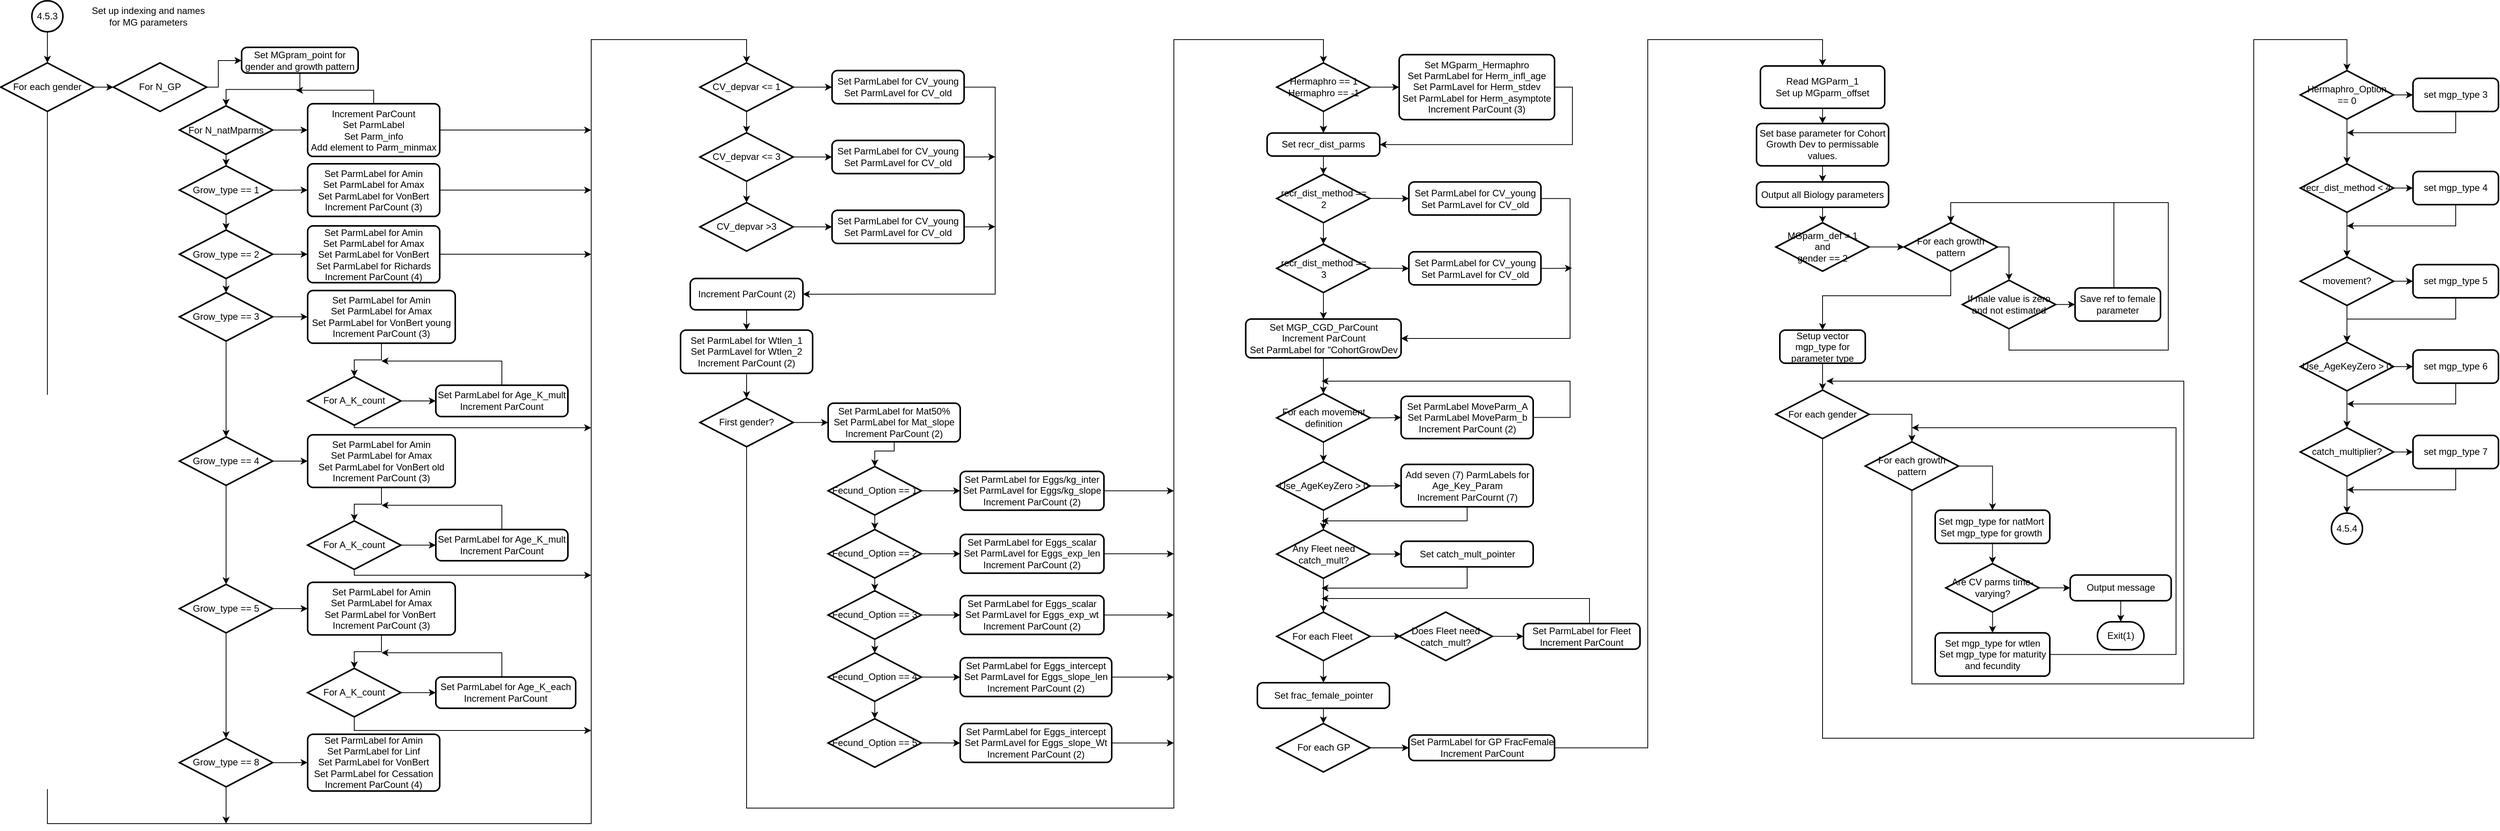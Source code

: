 <mxfile version="13.9.9" type="device"><diagram id="C5RBs43oDa-KdzZeNtuy" name="Page-1"><mxGraphModel dx="1810" dy="2279" grid="1" gridSize="10" guides="1" tooltips="1" connect="1" arrows="1" fold="1" page="1" pageScale="1" pageWidth="827" pageHeight="1169" math="0" shadow="0"><root><mxCell id="WIyWlLk6GJQsqaUBKTNV-0"/><mxCell id="WIyWlLk6GJQsqaUBKTNV-1" parent="WIyWlLk6GJQsqaUBKTNV-0"/><mxCell id="gBp-8HxVzQKSiaOTa8E5-0" style="edgeStyle=orthogonalEdgeStyle;rounded=0;orthogonalLoop=1;jettySize=auto;html=1;" parent="WIyWlLk6GJQsqaUBKTNV-1" source="gBp-8HxVzQKSiaOTa8E5-1" target="gBp-8HxVzQKSiaOTa8E5-7" edge="1"><mxGeometry relative="1" as="geometry"><mxPoint x="110" y="-1020" as="targetPoint"/></mxGeometry></mxCell><mxCell id="gBp-8HxVzQKSiaOTa8E5-1" value="4.5.3" style="strokeWidth=2;html=1;shape=mxgraph.flowchart.start_2;whiteSpace=wrap;" parent="WIyWlLk6GJQsqaUBKTNV-1" vertex="1"><mxGeometry x="90" y="-1090" width="40" height="40" as="geometry"/></mxCell><mxCell id="gBp-8HxVzQKSiaOTa8E5-4" value="Set up indexing and names for MG parameters" style="text;html=1;strokeColor=none;fillColor=none;align=center;verticalAlign=middle;whiteSpace=wrap;rounded=0;" parent="WIyWlLk6GJQsqaUBKTNV-1" vertex="1"><mxGeometry x="165" y="-1090" width="150" height="40" as="geometry"/></mxCell><mxCell id="gBp-8HxVzQKSiaOTa8E5-5" style="edgeStyle=orthogonalEdgeStyle;rounded=0;orthogonalLoop=1;jettySize=auto;html=1;entryX=0.5;entryY=0;entryDx=0;entryDy=0;entryPerimeter=0;" parent="WIyWlLk6GJQsqaUBKTNV-1" source="gBp-8HxVzQKSiaOTa8E5-7" target="gBp-8HxVzQKSiaOTa8E5-79" edge="1"><mxGeometry relative="1" as="geometry"><mxPoint x="110" y="-930" as="targetPoint"/><Array as="points"><mxPoint x="110" y="-30"/><mxPoint x="810" y="-30"/><mxPoint x="810" y="-1040"/><mxPoint x="1010" y="-1040"/></Array></mxGeometry></mxCell><mxCell id="gBp-8HxVzQKSiaOTa8E5-6" style="edgeStyle=orthogonalEdgeStyle;rounded=0;orthogonalLoop=1;jettySize=auto;html=1;" parent="WIyWlLk6GJQsqaUBKTNV-1" source="gBp-8HxVzQKSiaOTa8E5-7" target="gBp-8HxVzQKSiaOTa8E5-29" edge="1"><mxGeometry relative="1" as="geometry"><mxPoint x="220" y="-978.75" as="targetPoint"/></mxGeometry></mxCell><mxCell id="gBp-8HxVzQKSiaOTa8E5-7" value="For each gender" style="strokeWidth=2;html=1;shape=mxgraph.flowchart.decision;whiteSpace=wrap;" parent="WIyWlLk6GJQsqaUBKTNV-1" vertex="1"><mxGeometry x="50" y="-1010" width="120" height="62.5" as="geometry"/></mxCell><mxCell id="gBp-8HxVzQKSiaOTa8E5-19" value="Exit(1)" style="strokeWidth=2;html=1;shape=mxgraph.flowchart.terminator;whiteSpace=wrap;" parent="WIyWlLk6GJQsqaUBKTNV-1" vertex="1"><mxGeometry x="2748.75" y="-290" width="60" height="36" as="geometry"/></mxCell><mxCell id="gBp-8HxVzQKSiaOTa8E5-24" style="edgeStyle=orthogonalEdgeStyle;rounded=0;orthogonalLoop=1;jettySize=auto;html=1;" parent="WIyWlLk6GJQsqaUBKTNV-1" source="gBp-8HxVzQKSiaOTa8E5-218" target="gBp-8HxVzQKSiaOTa8E5-27" edge="1"><mxGeometry relative="1" as="geometry"><mxPoint x="2678.75" y="-340.2" as="sourcePoint"/></mxGeometry></mxCell><mxCell id="gBp-8HxVzQKSiaOTa8E5-26" style="edgeStyle=orthogonalEdgeStyle;rounded=0;orthogonalLoop=1;jettySize=auto;html=1;entryX=0.5;entryY=0;entryDx=0;entryDy=0;entryPerimeter=0;" parent="WIyWlLk6GJQsqaUBKTNV-1" source="gBp-8HxVzQKSiaOTa8E5-27" target="gBp-8HxVzQKSiaOTa8E5-19" edge="1"><mxGeometry relative="1" as="geometry"/></mxCell><mxCell id="gBp-8HxVzQKSiaOTa8E5-27" value="Output message" style="rounded=1;whiteSpace=wrap;html=1;absoluteArcSize=1;arcSize=14;strokeWidth=2;" parent="WIyWlLk6GJQsqaUBKTNV-1" vertex="1"><mxGeometry x="2713.75" y="-350.28" width="130" height="33.12" as="geometry"/></mxCell><mxCell id="gBp-8HxVzQKSiaOTa8E5-34" style="edgeStyle=orthogonalEdgeStyle;rounded=0;orthogonalLoop=1;jettySize=auto;html=1;entryX=0.5;entryY=0;entryDx=0;entryDy=0;entryPerimeter=0;" parent="WIyWlLk6GJQsqaUBKTNV-1" source="gBp-8HxVzQKSiaOTa8E5-28" target="gBp-8HxVzQKSiaOTa8E5-30" edge="1"><mxGeometry relative="1" as="geometry"/></mxCell><mxCell id="gBp-8HxVzQKSiaOTa8E5-28" value="Set MGpram_point for gender and growth pattern" style="rounded=1;whiteSpace=wrap;html=1;absoluteArcSize=1;arcSize=14;strokeWidth=2;" parent="WIyWlLk6GJQsqaUBKTNV-1" vertex="1"><mxGeometry x="360" y="-1030" width="150" height="33.12" as="geometry"/></mxCell><mxCell id="gBp-8HxVzQKSiaOTa8E5-33" style="edgeStyle=orthogonalEdgeStyle;rounded=0;orthogonalLoop=1;jettySize=auto;html=1;" parent="WIyWlLk6GJQsqaUBKTNV-1" source="gBp-8HxVzQKSiaOTa8E5-29" target="gBp-8HxVzQKSiaOTa8E5-28" edge="1"><mxGeometry relative="1" as="geometry"><Array as="points"><mxPoint x="330" y="-979"/><mxPoint x="330" y="-1013"/></Array></mxGeometry></mxCell><mxCell id="gBp-8HxVzQKSiaOTa8E5-29" value="For N_GP" style="strokeWidth=2;html=1;shape=mxgraph.flowchart.decision;whiteSpace=wrap;" parent="WIyWlLk6GJQsqaUBKTNV-1" vertex="1"><mxGeometry x="195" y="-1010" width="120" height="62.5" as="geometry"/></mxCell><mxCell id="gBp-8HxVzQKSiaOTa8E5-35" style="edgeStyle=orthogonalEdgeStyle;rounded=0;orthogonalLoop=1;jettySize=auto;html=1;" parent="WIyWlLk6GJQsqaUBKTNV-1" source="gBp-8HxVzQKSiaOTa8E5-30" target="gBp-8HxVzQKSiaOTa8E5-31" edge="1"><mxGeometry relative="1" as="geometry"/></mxCell><mxCell id="gBp-8HxVzQKSiaOTa8E5-36" style="edgeStyle=orthogonalEdgeStyle;rounded=0;orthogonalLoop=1;jettySize=auto;html=1;" parent="WIyWlLk6GJQsqaUBKTNV-1" source="gBp-8HxVzQKSiaOTa8E5-30" target="gBp-8HxVzQKSiaOTa8E5-32" edge="1"><mxGeometry relative="1" as="geometry"/></mxCell><mxCell id="gBp-8HxVzQKSiaOTa8E5-30" value="For N_natMparms" style="strokeWidth=2;html=1;shape=mxgraph.flowchart.decision;whiteSpace=wrap;" parent="WIyWlLk6GJQsqaUBKTNV-1" vertex="1"><mxGeometry x="280" y="-954.69" width="120" height="62.5" as="geometry"/></mxCell><mxCell id="gBp-8HxVzQKSiaOTa8E5-39" style="edgeStyle=orthogonalEdgeStyle;rounded=0;orthogonalLoop=1;jettySize=auto;html=1;" parent="WIyWlLk6GJQsqaUBKTNV-1" source="gBp-8HxVzQKSiaOTa8E5-31" target="gBp-8HxVzQKSiaOTa8E5-38" edge="1"><mxGeometry relative="1" as="geometry"/></mxCell><mxCell id="gBp-8HxVzQKSiaOTa8E5-43" style="edgeStyle=orthogonalEdgeStyle;rounded=0;orthogonalLoop=1;jettySize=auto;html=1;" parent="WIyWlLk6GJQsqaUBKTNV-1" source="gBp-8HxVzQKSiaOTa8E5-31" target="gBp-8HxVzQKSiaOTa8E5-41" edge="1"><mxGeometry relative="1" as="geometry"/></mxCell><mxCell id="gBp-8HxVzQKSiaOTa8E5-31" value="Grow_type == 1" style="strokeWidth=2;html=1;shape=mxgraph.flowchart.decision;whiteSpace=wrap;" parent="WIyWlLk6GJQsqaUBKTNV-1" vertex="1"><mxGeometry x="280" y="-877.34" width="120" height="62.5" as="geometry"/></mxCell><mxCell id="gBp-8HxVzQKSiaOTa8E5-37" style="edgeStyle=orthogonalEdgeStyle;rounded=0;orthogonalLoop=1;jettySize=auto;html=1;" parent="WIyWlLk6GJQsqaUBKTNV-1" source="gBp-8HxVzQKSiaOTa8E5-32" edge="1"><mxGeometry relative="1" as="geometry"><mxPoint x="430" y="-974.69" as="targetPoint"/><Array as="points"><mxPoint x="530" y="-974.69"/></Array></mxGeometry></mxCell><mxCell id="gBp-8HxVzQKSiaOTa8E5-85" style="edgeStyle=orthogonalEdgeStyle;rounded=0;orthogonalLoop=1;jettySize=auto;html=1;" parent="WIyWlLk6GJQsqaUBKTNV-1" source="gBp-8HxVzQKSiaOTa8E5-32" edge="1"><mxGeometry relative="1" as="geometry"><mxPoint x="810" y="-923.445" as="targetPoint"/></mxGeometry></mxCell><mxCell id="gBp-8HxVzQKSiaOTa8E5-32" value="Increment ParCount&lt;br&gt;Set ParmLabel&lt;br&gt;Set Parm_info&lt;br&gt;Add element to Parm_minmax" style="rounded=1;whiteSpace=wrap;html=1;absoluteArcSize=1;arcSize=14;strokeWidth=2;" parent="WIyWlLk6GJQsqaUBKTNV-1" vertex="1"><mxGeometry x="445" y="-957.35" width="170" height="67.81" as="geometry"/></mxCell><mxCell id="gBp-8HxVzQKSiaOTa8E5-84" style="edgeStyle=orthogonalEdgeStyle;rounded=0;orthogonalLoop=1;jettySize=auto;html=1;" parent="WIyWlLk6GJQsqaUBKTNV-1" source="gBp-8HxVzQKSiaOTa8E5-38" edge="1"><mxGeometry relative="1" as="geometry"><mxPoint x="810" y="-846.095" as="targetPoint"/></mxGeometry></mxCell><mxCell id="gBp-8HxVzQKSiaOTa8E5-38" value="Set ParmLabel for Amin&lt;br&gt;Set ParmLabel for Amax&lt;br&gt;Set ParmLabel for VonBert&lt;br&gt;Increment ParCount (3)" style="rounded=1;whiteSpace=wrap;html=1;absoluteArcSize=1;arcSize=14;strokeWidth=2;" parent="WIyWlLk6GJQsqaUBKTNV-1" vertex="1"><mxGeometry x="445" y="-880.0" width="170" height="67.81" as="geometry"/></mxCell><mxCell id="gBp-8HxVzQKSiaOTa8E5-40" style="edgeStyle=orthogonalEdgeStyle;rounded=0;orthogonalLoop=1;jettySize=auto;html=1;" parent="WIyWlLk6GJQsqaUBKTNV-1" source="gBp-8HxVzQKSiaOTa8E5-41" target="gBp-8HxVzQKSiaOTa8E5-45" edge="1"><mxGeometry relative="1" as="geometry"><mxPoint x="445" y="-763.397" as="targetPoint"/></mxGeometry></mxCell><mxCell id="gBp-8HxVzQKSiaOTa8E5-49" style="edgeStyle=orthogonalEdgeStyle;rounded=0;orthogonalLoop=1;jettySize=auto;html=1;" parent="WIyWlLk6GJQsqaUBKTNV-1" source="gBp-8HxVzQKSiaOTa8E5-41" target="gBp-8HxVzQKSiaOTa8E5-47" edge="1"><mxGeometry relative="1" as="geometry"/></mxCell><mxCell id="gBp-8HxVzQKSiaOTa8E5-41" value="Grow_type == 2" style="strokeWidth=2;html=1;shape=mxgraph.flowchart.decision;whiteSpace=wrap;" parent="WIyWlLk6GJQsqaUBKTNV-1" vertex="1"><mxGeometry x="280" y="-794.69" width="120" height="62.5" as="geometry"/></mxCell><mxCell id="gBp-8HxVzQKSiaOTa8E5-83" style="edgeStyle=orthogonalEdgeStyle;rounded=0;orthogonalLoop=1;jettySize=auto;html=1;" parent="WIyWlLk6GJQsqaUBKTNV-1" source="gBp-8HxVzQKSiaOTa8E5-45" edge="1"><mxGeometry relative="1" as="geometry"><mxPoint x="810" y="-763.44" as="targetPoint"/></mxGeometry></mxCell><mxCell id="gBp-8HxVzQKSiaOTa8E5-45" value="Set ParmLabel for Amin&lt;br&gt;Set ParmLabel for Amax&lt;br&gt;Set ParmLabel for VonBert&lt;br&gt;Set ParmLabel for Richards&lt;br&gt;Increment ParCount (4)" style="rounded=1;whiteSpace=wrap;html=1;absoluteArcSize=1;arcSize=14;strokeWidth=2;" parent="WIyWlLk6GJQsqaUBKTNV-1" vertex="1"><mxGeometry x="445" y="-800" width="170" height="73.12" as="geometry"/></mxCell><mxCell id="gBp-8HxVzQKSiaOTa8E5-46" style="edgeStyle=orthogonalEdgeStyle;rounded=0;orthogonalLoop=1;jettySize=auto;html=1;" parent="WIyWlLk6GJQsqaUBKTNV-1" source="gBp-8HxVzQKSiaOTa8E5-47" target="gBp-8HxVzQKSiaOTa8E5-48" edge="1"><mxGeometry relative="1" as="geometry"/></mxCell><mxCell id="gBp-8HxVzQKSiaOTa8E5-63" style="edgeStyle=orthogonalEdgeStyle;rounded=0;orthogonalLoop=1;jettySize=auto;html=1;" parent="WIyWlLk6GJQsqaUBKTNV-1" source="gBp-8HxVzQKSiaOTa8E5-47" target="gBp-8HxVzQKSiaOTa8E5-56" edge="1"><mxGeometry relative="1" as="geometry"/></mxCell><mxCell id="gBp-8HxVzQKSiaOTa8E5-47" value="Grow_type == 3" style="strokeWidth=2;html=1;shape=mxgraph.flowchart.decision;whiteSpace=wrap;" parent="WIyWlLk6GJQsqaUBKTNV-1" vertex="1"><mxGeometry x="280" y="-714.07" width="120" height="62.5" as="geometry"/></mxCell><mxCell id="gBp-8HxVzQKSiaOTa8E5-54" style="edgeStyle=orthogonalEdgeStyle;rounded=0;orthogonalLoop=1;jettySize=auto;html=1;" parent="WIyWlLk6GJQsqaUBKTNV-1" source="gBp-8HxVzQKSiaOTa8E5-48" target="gBp-8HxVzQKSiaOTa8E5-51" edge="1"><mxGeometry relative="1" as="geometry"/></mxCell><mxCell id="gBp-8HxVzQKSiaOTa8E5-48" value="Set ParmLabel for Amin&lt;br&gt;Set ParmLabel for Amax&lt;br&gt;Set ParmLabel for VonBert young&lt;br&gt;Increment ParCount (3)" style="rounded=1;whiteSpace=wrap;html=1;absoluteArcSize=1;arcSize=14;strokeWidth=2;" parent="WIyWlLk6GJQsqaUBKTNV-1" vertex="1"><mxGeometry x="445" y="-716.73" width="190" height="67.81" as="geometry"/></mxCell><mxCell id="gBp-8HxVzQKSiaOTa8E5-50" style="edgeStyle=orthogonalEdgeStyle;rounded=0;orthogonalLoop=1;jettySize=auto;html=1;" parent="WIyWlLk6GJQsqaUBKTNV-1" source="gBp-8HxVzQKSiaOTa8E5-51" target="gBp-8HxVzQKSiaOTa8E5-53" edge="1"><mxGeometry relative="1" as="geometry"/></mxCell><mxCell id="gBp-8HxVzQKSiaOTa8E5-82" style="edgeStyle=orthogonalEdgeStyle;rounded=0;orthogonalLoop=1;jettySize=auto;html=1;" parent="WIyWlLk6GJQsqaUBKTNV-1" source="gBp-8HxVzQKSiaOTa8E5-51" edge="1"><mxGeometry relative="1" as="geometry"><mxPoint x="810" y="-540" as="targetPoint"/><Array as="points"><mxPoint x="505" y="-540"/></Array></mxGeometry></mxCell><mxCell id="gBp-8HxVzQKSiaOTa8E5-51" value="For A_K_count" style="strokeWidth=2;html=1;shape=mxgraph.flowchart.decision;whiteSpace=wrap;" parent="WIyWlLk6GJQsqaUBKTNV-1" vertex="1"><mxGeometry x="445" y="-605.8" width="120" height="62.5" as="geometry"/></mxCell><mxCell id="gBp-8HxVzQKSiaOTa8E5-52" style="edgeStyle=orthogonalEdgeStyle;rounded=0;orthogonalLoop=1;jettySize=auto;html=1;" parent="WIyWlLk6GJQsqaUBKTNV-1" source="gBp-8HxVzQKSiaOTa8E5-53" edge="1"><mxGeometry relative="1" as="geometry"><mxPoint x="540" y="-625.92" as="targetPoint"/><Array as="points"><mxPoint x="695" y="-625.8"/></Array></mxGeometry></mxCell><mxCell id="gBp-8HxVzQKSiaOTa8E5-53" value="Set ParmLabel for Age_K_mult&lt;br&gt;Increment ParCount" style="rounded=1;whiteSpace=wrap;html=1;absoluteArcSize=1;arcSize=14;strokeWidth=2;" parent="WIyWlLk6GJQsqaUBKTNV-1" vertex="1"><mxGeometry x="610" y="-594.69" width="170" height="40.27" as="geometry"/></mxCell><mxCell id="gBp-8HxVzQKSiaOTa8E5-55" style="edgeStyle=orthogonalEdgeStyle;rounded=0;orthogonalLoop=1;jettySize=auto;html=1;" parent="WIyWlLk6GJQsqaUBKTNV-1" source="gBp-8HxVzQKSiaOTa8E5-56" target="gBp-8HxVzQKSiaOTa8E5-58" edge="1"><mxGeometry relative="1" as="geometry"/></mxCell><mxCell id="gBp-8HxVzQKSiaOTa8E5-72" style="edgeStyle=orthogonalEdgeStyle;rounded=0;orthogonalLoop=1;jettySize=auto;html=1;" parent="WIyWlLk6GJQsqaUBKTNV-1" source="gBp-8HxVzQKSiaOTa8E5-56" target="gBp-8HxVzQKSiaOTa8E5-65" edge="1"><mxGeometry relative="1" as="geometry"/></mxCell><mxCell id="gBp-8HxVzQKSiaOTa8E5-56" value="Grow_type == 4" style="strokeWidth=2;html=1;shape=mxgraph.flowchart.decision;whiteSpace=wrap;" parent="WIyWlLk6GJQsqaUBKTNV-1" vertex="1"><mxGeometry x="280" y="-528.26" width="120" height="62.5" as="geometry"/></mxCell><mxCell id="gBp-8HxVzQKSiaOTa8E5-57" style="edgeStyle=orthogonalEdgeStyle;rounded=0;orthogonalLoop=1;jettySize=auto;html=1;" parent="WIyWlLk6GJQsqaUBKTNV-1" source="gBp-8HxVzQKSiaOTa8E5-58" target="gBp-8HxVzQKSiaOTa8E5-60" edge="1"><mxGeometry relative="1" as="geometry"/></mxCell><mxCell id="gBp-8HxVzQKSiaOTa8E5-58" value="Set ParmLabel for Amin&lt;br&gt;Set ParmLabel for Amax&lt;br&gt;Set ParmLabel for VonBert old&lt;br&gt;Increment ParCount (3)" style="rounded=1;whiteSpace=wrap;html=1;absoluteArcSize=1;arcSize=14;strokeWidth=2;" parent="WIyWlLk6GJQsqaUBKTNV-1" vertex="1"><mxGeometry x="445" y="-530.92" width="190" height="67.81" as="geometry"/></mxCell><mxCell id="gBp-8HxVzQKSiaOTa8E5-59" style="edgeStyle=orthogonalEdgeStyle;rounded=0;orthogonalLoop=1;jettySize=auto;html=1;" parent="WIyWlLk6GJQsqaUBKTNV-1" source="gBp-8HxVzQKSiaOTa8E5-60" target="gBp-8HxVzQKSiaOTa8E5-62" edge="1"><mxGeometry relative="1" as="geometry"/></mxCell><mxCell id="gBp-8HxVzQKSiaOTa8E5-81" style="edgeStyle=orthogonalEdgeStyle;rounded=0;orthogonalLoop=1;jettySize=auto;html=1;" parent="WIyWlLk6GJQsqaUBKTNV-1" source="gBp-8HxVzQKSiaOTa8E5-60" edge="1"><mxGeometry relative="1" as="geometry"><mxPoint x="810" y="-350" as="targetPoint"/><Array as="points"><mxPoint x="505" y="-350"/></Array></mxGeometry></mxCell><mxCell id="gBp-8HxVzQKSiaOTa8E5-60" value="For A_K_count" style="strokeWidth=2;html=1;shape=mxgraph.flowchart.decision;whiteSpace=wrap;" parent="WIyWlLk6GJQsqaUBKTNV-1" vertex="1"><mxGeometry x="445" y="-419.99" width="120" height="62.5" as="geometry"/></mxCell><mxCell id="gBp-8HxVzQKSiaOTa8E5-61" style="edgeStyle=orthogonalEdgeStyle;rounded=0;orthogonalLoop=1;jettySize=auto;html=1;" parent="WIyWlLk6GJQsqaUBKTNV-1" source="gBp-8HxVzQKSiaOTa8E5-62" edge="1"><mxGeometry relative="1" as="geometry"><mxPoint x="540" y="-440.11" as="targetPoint"/><Array as="points"><mxPoint x="695" y="-439.99"/></Array></mxGeometry></mxCell><mxCell id="gBp-8HxVzQKSiaOTa8E5-62" value="Set ParmLabel for Age_K_mult&lt;br&gt;Increment ParCount" style="rounded=1;whiteSpace=wrap;html=1;absoluteArcSize=1;arcSize=14;strokeWidth=2;" parent="WIyWlLk6GJQsqaUBKTNV-1" vertex="1"><mxGeometry x="610" y="-408.88" width="170" height="40.27" as="geometry"/></mxCell><mxCell id="gBp-8HxVzQKSiaOTa8E5-64" style="edgeStyle=orthogonalEdgeStyle;rounded=0;orthogonalLoop=1;jettySize=auto;html=1;" parent="WIyWlLk6GJQsqaUBKTNV-1" source="gBp-8HxVzQKSiaOTa8E5-65" target="gBp-8HxVzQKSiaOTa8E5-67" edge="1"><mxGeometry relative="1" as="geometry"/></mxCell><mxCell id="gBp-8HxVzQKSiaOTa8E5-78" style="edgeStyle=orthogonalEdgeStyle;rounded=0;orthogonalLoop=1;jettySize=auto;html=1;" parent="WIyWlLk6GJQsqaUBKTNV-1" source="gBp-8HxVzQKSiaOTa8E5-65" target="gBp-8HxVzQKSiaOTa8E5-76" edge="1"><mxGeometry relative="1" as="geometry"/></mxCell><mxCell id="gBp-8HxVzQKSiaOTa8E5-65" value="Grow_type == 5" style="strokeWidth=2;html=1;shape=mxgraph.flowchart.decision;whiteSpace=wrap;" parent="WIyWlLk6GJQsqaUBKTNV-1" vertex="1"><mxGeometry x="280" y="-338.26" width="120" height="62.5" as="geometry"/></mxCell><mxCell id="gBp-8HxVzQKSiaOTa8E5-66" style="edgeStyle=orthogonalEdgeStyle;rounded=0;orthogonalLoop=1;jettySize=auto;html=1;" parent="WIyWlLk6GJQsqaUBKTNV-1" source="gBp-8HxVzQKSiaOTa8E5-67" target="gBp-8HxVzQKSiaOTa8E5-69" edge="1"><mxGeometry relative="1" as="geometry"/></mxCell><mxCell id="gBp-8HxVzQKSiaOTa8E5-67" value="Set ParmLabel for Amin&lt;br&gt;Set ParmLabel for Amax&lt;br&gt;Set ParmLabel for VonBert&amp;nbsp;&lt;br&gt;Increment ParCount (3)" style="rounded=1;whiteSpace=wrap;html=1;absoluteArcSize=1;arcSize=14;strokeWidth=2;" parent="WIyWlLk6GJQsqaUBKTNV-1" vertex="1"><mxGeometry x="445" y="-340.92" width="190" height="67.81" as="geometry"/></mxCell><mxCell id="gBp-8HxVzQKSiaOTa8E5-68" style="edgeStyle=orthogonalEdgeStyle;rounded=0;orthogonalLoop=1;jettySize=auto;html=1;" parent="WIyWlLk6GJQsqaUBKTNV-1" source="gBp-8HxVzQKSiaOTa8E5-69" target="gBp-8HxVzQKSiaOTa8E5-71" edge="1"><mxGeometry relative="1" as="geometry"/></mxCell><mxCell id="gBp-8HxVzQKSiaOTa8E5-80" style="edgeStyle=orthogonalEdgeStyle;rounded=0;orthogonalLoop=1;jettySize=auto;html=1;" parent="WIyWlLk6GJQsqaUBKTNV-1" source="gBp-8HxVzQKSiaOTa8E5-69" edge="1"><mxGeometry relative="1" as="geometry"><mxPoint x="810" y="-150" as="targetPoint"/><Array as="points"><mxPoint x="505" y="-150"/></Array></mxGeometry></mxCell><mxCell id="gBp-8HxVzQKSiaOTa8E5-69" value="For A_K_count" style="strokeWidth=2;html=1;shape=mxgraph.flowchart.decision;whiteSpace=wrap;" parent="WIyWlLk6GJQsqaUBKTNV-1" vertex="1"><mxGeometry x="445" y="-229.99" width="120" height="62.5" as="geometry"/></mxCell><mxCell id="gBp-8HxVzQKSiaOTa8E5-70" style="edgeStyle=orthogonalEdgeStyle;rounded=0;orthogonalLoop=1;jettySize=auto;html=1;" parent="WIyWlLk6GJQsqaUBKTNV-1" source="gBp-8HxVzQKSiaOTa8E5-71" edge="1"><mxGeometry relative="1" as="geometry"><mxPoint x="540" y="-250.11" as="targetPoint"/><Array as="points"><mxPoint x="695" y="-249.99"/></Array></mxGeometry></mxCell><mxCell id="gBp-8HxVzQKSiaOTa8E5-71" value="Set ParmLabel for Age_K_each&lt;br&gt;Increment ParCount" style="rounded=1;whiteSpace=wrap;html=1;absoluteArcSize=1;arcSize=14;strokeWidth=2;" parent="WIyWlLk6GJQsqaUBKTNV-1" vertex="1"><mxGeometry x="610" y="-218.88" width="180" height="40.27" as="geometry"/></mxCell><mxCell id="gBp-8HxVzQKSiaOTa8E5-74" style="edgeStyle=orthogonalEdgeStyle;rounded=0;orthogonalLoop=1;jettySize=auto;html=1;" parent="WIyWlLk6GJQsqaUBKTNV-1" source="gBp-8HxVzQKSiaOTa8E5-76" target="gBp-8HxVzQKSiaOTa8E5-77" edge="1"><mxGeometry relative="1" as="geometry"><mxPoint x="445" y="-108.557" as="targetPoint"/></mxGeometry></mxCell><mxCell id="gBp-8HxVzQKSiaOTa8E5-75" style="edgeStyle=orthogonalEdgeStyle;rounded=0;orthogonalLoop=1;jettySize=auto;html=1;" parent="WIyWlLk6GJQsqaUBKTNV-1" source="gBp-8HxVzQKSiaOTa8E5-76" edge="1"><mxGeometry relative="1" as="geometry"><mxPoint x="340" y="-30" as="targetPoint"/></mxGeometry></mxCell><mxCell id="gBp-8HxVzQKSiaOTa8E5-76" value="Grow_type == 8" style="strokeWidth=2;html=1;shape=mxgraph.flowchart.decision;whiteSpace=wrap;" parent="WIyWlLk6GJQsqaUBKTNV-1" vertex="1"><mxGeometry x="280" y="-139.85" width="120" height="62.5" as="geometry"/></mxCell><mxCell id="gBp-8HxVzQKSiaOTa8E5-77" value="Set ParmLabel for Amin&lt;br&gt;Set ParmLabel for Linf&lt;br&gt;Set ParmLabel for VonBert&lt;br&gt;Set ParmLabel for Cessation&lt;br&gt;Increment ParCount (4)" style="rounded=1;whiteSpace=wrap;html=1;absoluteArcSize=1;arcSize=14;strokeWidth=2;" parent="WIyWlLk6GJQsqaUBKTNV-1" vertex="1"><mxGeometry x="445" y="-145.16" width="170" height="73.12" as="geometry"/></mxCell><mxCell id="gBp-8HxVzQKSiaOTa8E5-87" style="edgeStyle=orthogonalEdgeStyle;rounded=0;orthogonalLoop=1;jettySize=auto;html=1;" parent="WIyWlLk6GJQsqaUBKTNV-1" source="gBp-8HxVzQKSiaOTa8E5-79" target="gBp-8HxVzQKSiaOTa8E5-86" edge="1"><mxGeometry relative="1" as="geometry"/></mxCell><mxCell id="gBp-8HxVzQKSiaOTa8E5-97" style="edgeStyle=orthogonalEdgeStyle;rounded=0;orthogonalLoop=1;jettySize=auto;html=1;" parent="WIyWlLk6GJQsqaUBKTNV-1" source="gBp-8HxVzQKSiaOTa8E5-79" target="gBp-8HxVzQKSiaOTa8E5-89" edge="1"><mxGeometry relative="1" as="geometry"/></mxCell><mxCell id="gBp-8HxVzQKSiaOTa8E5-79" value="CV_depvar &amp;lt;= 1" style="strokeWidth=2;html=1;shape=mxgraph.flowchart.decision;whiteSpace=wrap;" parent="WIyWlLk6GJQsqaUBKTNV-1" vertex="1"><mxGeometry x="950" y="-1010" width="120" height="62.5" as="geometry"/></mxCell><mxCell id="gBp-8HxVzQKSiaOTa8E5-98" style="edgeStyle=orthogonalEdgeStyle;rounded=0;orthogonalLoop=1;jettySize=auto;html=1;entryX=1;entryY=0.5;entryDx=0;entryDy=0;" parent="WIyWlLk6GJQsqaUBKTNV-1" source="gBp-8HxVzQKSiaOTa8E5-86" target="gBp-8HxVzQKSiaOTa8E5-94" edge="1"><mxGeometry relative="1" as="geometry"><Array as="points"><mxPoint x="1330" y="-979"/><mxPoint x="1330" y="-712"/></Array></mxGeometry></mxCell><mxCell id="gBp-8HxVzQKSiaOTa8E5-86" value="Set ParmLabel for CV_young&lt;br&gt;Set ParmLavel for CV_old" style="rounded=1;whiteSpace=wrap;html=1;absoluteArcSize=1;arcSize=14;strokeWidth=2;" parent="WIyWlLk6GJQsqaUBKTNV-1" vertex="1"><mxGeometry x="1120" y="-1000.08" width="170" height="42.66" as="geometry"/></mxCell><mxCell id="gBp-8HxVzQKSiaOTa8E5-88" style="edgeStyle=orthogonalEdgeStyle;rounded=0;orthogonalLoop=1;jettySize=auto;html=1;" parent="WIyWlLk6GJQsqaUBKTNV-1" source="gBp-8HxVzQKSiaOTa8E5-89" target="gBp-8HxVzQKSiaOTa8E5-90" edge="1"><mxGeometry relative="1" as="geometry"/></mxCell><mxCell id="gBp-8HxVzQKSiaOTa8E5-96" style="edgeStyle=orthogonalEdgeStyle;rounded=0;orthogonalLoop=1;jettySize=auto;html=1;" parent="WIyWlLk6GJQsqaUBKTNV-1" source="gBp-8HxVzQKSiaOTa8E5-89" target="gBp-8HxVzQKSiaOTa8E5-92" edge="1"><mxGeometry relative="1" as="geometry"/></mxCell><mxCell id="gBp-8HxVzQKSiaOTa8E5-89" value="CV_depvar &amp;lt;= 3" style="strokeWidth=2;html=1;shape=mxgraph.flowchart.decision;whiteSpace=wrap;" parent="WIyWlLk6GJQsqaUBKTNV-1" vertex="1"><mxGeometry x="950" y="-920" width="120" height="62.5" as="geometry"/></mxCell><mxCell id="gBp-8HxVzQKSiaOTa8E5-99" style="edgeStyle=orthogonalEdgeStyle;rounded=0;orthogonalLoop=1;jettySize=auto;html=1;" parent="WIyWlLk6GJQsqaUBKTNV-1" source="gBp-8HxVzQKSiaOTa8E5-90" edge="1"><mxGeometry relative="1" as="geometry"><mxPoint x="1330" y="-889" as="targetPoint"/></mxGeometry></mxCell><mxCell id="gBp-8HxVzQKSiaOTa8E5-90" value="Set ParmLabel for CV_young&lt;br&gt;Set ParmLavel for CV_old" style="rounded=1;whiteSpace=wrap;html=1;absoluteArcSize=1;arcSize=14;strokeWidth=2;" parent="WIyWlLk6GJQsqaUBKTNV-1" vertex="1"><mxGeometry x="1120" y="-910.08" width="170" height="42.66" as="geometry"/></mxCell><mxCell id="gBp-8HxVzQKSiaOTa8E5-91" style="edgeStyle=orthogonalEdgeStyle;rounded=0;orthogonalLoop=1;jettySize=auto;html=1;" parent="WIyWlLk6GJQsqaUBKTNV-1" source="gBp-8HxVzQKSiaOTa8E5-92" target="gBp-8HxVzQKSiaOTa8E5-93" edge="1"><mxGeometry relative="1" as="geometry"/></mxCell><mxCell id="gBp-8HxVzQKSiaOTa8E5-92" value="CV_depvar &amp;gt;3" style="strokeWidth=2;html=1;shape=mxgraph.flowchart.decision;whiteSpace=wrap;" parent="WIyWlLk6GJQsqaUBKTNV-1" vertex="1"><mxGeometry x="950" y="-830" width="120" height="62.5" as="geometry"/></mxCell><mxCell id="gBp-8HxVzQKSiaOTa8E5-100" style="edgeStyle=orthogonalEdgeStyle;rounded=0;orthogonalLoop=1;jettySize=auto;html=1;" parent="WIyWlLk6GJQsqaUBKTNV-1" source="gBp-8HxVzQKSiaOTa8E5-93" edge="1"><mxGeometry relative="1" as="geometry"><mxPoint x="1330" y="-799" as="targetPoint"/></mxGeometry></mxCell><mxCell id="gBp-8HxVzQKSiaOTa8E5-93" value="Set ParmLabel for CV_young&lt;br&gt;Set ParmLavel for CV_old" style="rounded=1;whiteSpace=wrap;html=1;absoluteArcSize=1;arcSize=14;strokeWidth=2;" parent="WIyWlLk6GJQsqaUBKTNV-1" vertex="1"><mxGeometry x="1120" y="-820.08" width="170" height="42.66" as="geometry"/></mxCell><mxCell id="gBp-8HxVzQKSiaOTa8E5-102" style="edgeStyle=orthogonalEdgeStyle;rounded=0;orthogonalLoop=1;jettySize=auto;html=1;entryX=0.5;entryY=0;entryDx=0;entryDy=0;" parent="WIyWlLk6GJQsqaUBKTNV-1" source="gBp-8HxVzQKSiaOTa8E5-94" target="gBp-8HxVzQKSiaOTa8E5-101" edge="1"><mxGeometry relative="1" as="geometry"/></mxCell><mxCell id="gBp-8HxVzQKSiaOTa8E5-94" value="Increment ParCount (2)" style="rounded=1;whiteSpace=wrap;html=1;absoluteArcSize=1;arcSize=14;strokeWidth=2;" parent="WIyWlLk6GJQsqaUBKTNV-1" vertex="1"><mxGeometry x="937.5" y="-732.19" width="145" height="40.27" as="geometry"/></mxCell><mxCell id="gBp-8HxVzQKSiaOTa8E5-107" style="edgeStyle=orthogonalEdgeStyle;rounded=0;orthogonalLoop=1;jettySize=auto;html=1;" parent="WIyWlLk6GJQsqaUBKTNV-1" source="gBp-8HxVzQKSiaOTa8E5-101" target="gBp-8HxVzQKSiaOTa8E5-105" edge="1"><mxGeometry relative="1" as="geometry"/></mxCell><mxCell id="gBp-8HxVzQKSiaOTa8E5-101" value="Set ParmLabel for Wtlen_1&lt;br&gt;Set ParmLavel for Wtlen_2&lt;br&gt;Increment ParCount (2)" style="rounded=1;whiteSpace=wrap;html=1;absoluteArcSize=1;arcSize=14;strokeWidth=2;" parent="WIyWlLk6GJQsqaUBKTNV-1" vertex="1"><mxGeometry x="925" y="-665.78" width="170" height="55.78" as="geometry"/></mxCell><mxCell id="gBp-8HxVzQKSiaOTa8E5-103" style="edgeStyle=orthogonalEdgeStyle;rounded=0;orthogonalLoop=1;jettySize=auto;html=1;" parent="WIyWlLk6GJQsqaUBKTNV-1" source="gBp-8HxVzQKSiaOTa8E5-105" target="gBp-8HxVzQKSiaOTa8E5-106" edge="1"><mxGeometry relative="1" as="geometry"><mxPoint x="1115" y="-546.697" as="targetPoint"/></mxGeometry></mxCell><mxCell id="gBp-8HxVzQKSiaOTa8E5-104" style="edgeStyle=orthogonalEdgeStyle;rounded=0;orthogonalLoop=1;jettySize=auto;html=1;entryX=0.5;entryY=0;entryDx=0;entryDy=0;entryPerimeter=0;" parent="WIyWlLk6GJQsqaUBKTNV-1" source="gBp-8HxVzQKSiaOTa8E5-105" target="gBp-8HxVzQKSiaOTa8E5-130" edge="1"><mxGeometry relative="1" as="geometry"><mxPoint x="1010" y="-497.37" as="targetPoint"/><Array as="points"><mxPoint x="1010" y="-50"/><mxPoint x="1560" y="-50"/><mxPoint x="1560" y="-1040"/><mxPoint x="1753" y="-1040"/></Array></mxGeometry></mxCell><mxCell id="gBp-8HxVzQKSiaOTa8E5-105" value="First gender?" style="strokeWidth=2;html=1;shape=mxgraph.flowchart.decision;whiteSpace=wrap;" parent="WIyWlLk6GJQsqaUBKTNV-1" vertex="1"><mxGeometry x="950" y="-577.99" width="120" height="62.5" as="geometry"/></mxCell><mxCell id="gBp-8HxVzQKSiaOTa8E5-111" style="edgeStyle=orthogonalEdgeStyle;rounded=0;orthogonalLoop=1;jettySize=auto;html=1;" parent="WIyWlLk6GJQsqaUBKTNV-1" source="gBp-8HxVzQKSiaOTa8E5-106" target="gBp-8HxVzQKSiaOTa8E5-109" edge="1"><mxGeometry relative="1" as="geometry"><Array as="points"><mxPoint x="1200" y="-510"/><mxPoint x="1175" y="-510"/></Array></mxGeometry></mxCell><mxCell id="gBp-8HxVzQKSiaOTa8E5-106" value="Set ParmLabel for Mat50%&lt;br&gt;Set ParmLabel for Mat_slope&lt;br&gt;Increment ParCount (2)" style="rounded=1;whiteSpace=wrap;html=1;absoluteArcSize=1;arcSize=14;strokeWidth=2;" parent="WIyWlLk6GJQsqaUBKTNV-1" vertex="1"><mxGeometry x="1115" y="-571.65" width="170" height="49.82" as="geometry"/></mxCell><mxCell id="gBp-8HxVzQKSiaOTa8E5-108" style="edgeStyle=orthogonalEdgeStyle;rounded=0;orthogonalLoop=1;jettySize=auto;html=1;" parent="WIyWlLk6GJQsqaUBKTNV-1" source="gBp-8HxVzQKSiaOTa8E5-109" target="gBp-8HxVzQKSiaOTa8E5-110" edge="1"><mxGeometry relative="1" as="geometry"/></mxCell><mxCell id="gBp-8HxVzQKSiaOTa8E5-124" style="edgeStyle=orthogonalEdgeStyle;rounded=0;orthogonalLoop=1;jettySize=auto;html=1;entryX=0.5;entryY=0;entryDx=0;entryDy=0;entryPerimeter=0;" parent="WIyWlLk6GJQsqaUBKTNV-1" source="gBp-8HxVzQKSiaOTa8E5-109" target="gBp-8HxVzQKSiaOTa8E5-113" edge="1"><mxGeometry relative="1" as="geometry"/></mxCell><mxCell id="gBp-8HxVzQKSiaOTa8E5-109" value="Fecund_Option == 1" style="strokeWidth=2;html=1;shape=mxgraph.flowchart.decision;whiteSpace=wrap;" parent="WIyWlLk6GJQsqaUBKTNV-1" vertex="1"><mxGeometry x="1115" y="-490" width="120" height="62.5" as="geometry"/></mxCell><mxCell id="gBp-8HxVzQKSiaOTa8E5-143" style="edgeStyle=orthogonalEdgeStyle;rounded=0;orthogonalLoop=1;jettySize=auto;html=1;" parent="WIyWlLk6GJQsqaUBKTNV-1" source="gBp-8HxVzQKSiaOTa8E5-110" edge="1"><mxGeometry relative="1" as="geometry"><mxPoint x="1560" y="-458.75" as="targetPoint"/></mxGeometry></mxCell><mxCell id="gBp-8HxVzQKSiaOTa8E5-110" value="Set ParmLabel for Eggs/kg_inter&lt;br&gt;Set ParmLavel for Eggs/kg_slope&lt;br&gt;Increment ParCount (2)" style="rounded=1;whiteSpace=wrap;html=1;absoluteArcSize=1;arcSize=14;strokeWidth=2;" parent="WIyWlLk6GJQsqaUBKTNV-1" vertex="1"><mxGeometry x="1285" y="-483.79" width="185" height="50.08" as="geometry"/></mxCell><mxCell id="gBp-8HxVzQKSiaOTa8E5-112" style="edgeStyle=orthogonalEdgeStyle;rounded=0;orthogonalLoop=1;jettySize=auto;html=1;" parent="WIyWlLk6GJQsqaUBKTNV-1" source="gBp-8HxVzQKSiaOTa8E5-113" target="gBp-8HxVzQKSiaOTa8E5-114" edge="1"><mxGeometry relative="1" as="geometry"/></mxCell><mxCell id="gBp-8HxVzQKSiaOTa8E5-125" style="edgeStyle=orthogonalEdgeStyle;rounded=0;orthogonalLoop=1;jettySize=auto;html=1;" parent="WIyWlLk6GJQsqaUBKTNV-1" source="gBp-8HxVzQKSiaOTa8E5-113" target="gBp-8HxVzQKSiaOTa8E5-116" edge="1"><mxGeometry relative="1" as="geometry"/></mxCell><mxCell id="gBp-8HxVzQKSiaOTa8E5-113" value="Fecund_Option == 2" style="strokeWidth=2;html=1;shape=mxgraph.flowchart.decision;whiteSpace=wrap;" parent="WIyWlLk6GJQsqaUBKTNV-1" vertex="1"><mxGeometry x="1115" y="-408.88" width="120" height="62.5" as="geometry"/></mxCell><mxCell id="gBp-8HxVzQKSiaOTa8E5-144" style="edgeStyle=orthogonalEdgeStyle;rounded=0;orthogonalLoop=1;jettySize=auto;html=1;" parent="WIyWlLk6GJQsqaUBKTNV-1" source="gBp-8HxVzQKSiaOTa8E5-114" edge="1"><mxGeometry relative="1" as="geometry"><mxPoint x="1560" y="-377.63" as="targetPoint"/></mxGeometry></mxCell><mxCell id="gBp-8HxVzQKSiaOTa8E5-114" value="Set ParmLabel for Eggs_scalar&lt;br&gt;Set ParmLavel for Eggs_exp_len&lt;br&gt;Increment ParCount (2)" style="rounded=1;whiteSpace=wrap;html=1;absoluteArcSize=1;arcSize=14;strokeWidth=2;" parent="WIyWlLk6GJQsqaUBKTNV-1" vertex="1"><mxGeometry x="1285" y="-402.67" width="185" height="50.08" as="geometry"/></mxCell><mxCell id="gBp-8HxVzQKSiaOTa8E5-115" style="edgeStyle=orthogonalEdgeStyle;rounded=0;orthogonalLoop=1;jettySize=auto;html=1;" parent="WIyWlLk6GJQsqaUBKTNV-1" source="gBp-8HxVzQKSiaOTa8E5-116" target="gBp-8HxVzQKSiaOTa8E5-117" edge="1"><mxGeometry relative="1" as="geometry"/></mxCell><mxCell id="gBp-8HxVzQKSiaOTa8E5-126" style="edgeStyle=orthogonalEdgeStyle;rounded=0;orthogonalLoop=1;jettySize=auto;html=1;" parent="WIyWlLk6GJQsqaUBKTNV-1" source="gBp-8HxVzQKSiaOTa8E5-116" target="gBp-8HxVzQKSiaOTa8E5-119" edge="1"><mxGeometry relative="1" as="geometry"/></mxCell><mxCell id="gBp-8HxVzQKSiaOTa8E5-116" value="Fecund_Option == 3" style="strokeWidth=2;html=1;shape=mxgraph.flowchart.decision;whiteSpace=wrap;" parent="WIyWlLk6GJQsqaUBKTNV-1" vertex="1"><mxGeometry x="1115" y="-330" width="120" height="62.5" as="geometry"/></mxCell><mxCell id="gBp-8HxVzQKSiaOTa8E5-145" style="edgeStyle=orthogonalEdgeStyle;rounded=0;orthogonalLoop=1;jettySize=auto;html=1;" parent="WIyWlLk6GJQsqaUBKTNV-1" source="gBp-8HxVzQKSiaOTa8E5-117" edge="1"><mxGeometry relative="1" as="geometry"><mxPoint x="1560" y="-298.75" as="targetPoint"/></mxGeometry></mxCell><mxCell id="gBp-8HxVzQKSiaOTa8E5-117" value="Set ParmLabel for Eggs_scalar&lt;br&gt;Set ParmLavel for Eggs_exp_wt&lt;br&gt;Increment ParCount (2)" style="rounded=1;whiteSpace=wrap;html=1;absoluteArcSize=1;arcSize=14;strokeWidth=2;" parent="WIyWlLk6GJQsqaUBKTNV-1" vertex="1"><mxGeometry x="1285" y="-323.79" width="185" height="50.08" as="geometry"/></mxCell><mxCell id="gBp-8HxVzQKSiaOTa8E5-118" style="edgeStyle=orthogonalEdgeStyle;rounded=0;orthogonalLoop=1;jettySize=auto;html=1;" parent="WIyWlLk6GJQsqaUBKTNV-1" source="gBp-8HxVzQKSiaOTa8E5-119" target="gBp-8HxVzQKSiaOTa8E5-120" edge="1"><mxGeometry relative="1" as="geometry"/></mxCell><mxCell id="gBp-8HxVzQKSiaOTa8E5-127" style="edgeStyle=orthogonalEdgeStyle;rounded=0;orthogonalLoop=1;jettySize=auto;html=1;" parent="WIyWlLk6GJQsqaUBKTNV-1" source="gBp-8HxVzQKSiaOTa8E5-119" target="gBp-8HxVzQKSiaOTa8E5-122" edge="1"><mxGeometry relative="1" as="geometry"/></mxCell><mxCell id="gBp-8HxVzQKSiaOTa8E5-119" value="Fecund_Option == 4" style="strokeWidth=2;html=1;shape=mxgraph.flowchart.decision;whiteSpace=wrap;" parent="WIyWlLk6GJQsqaUBKTNV-1" vertex="1"><mxGeometry x="1115" y="-250" width="120" height="62.5" as="geometry"/></mxCell><mxCell id="gBp-8HxVzQKSiaOTa8E5-146" style="edgeStyle=orthogonalEdgeStyle;rounded=0;orthogonalLoop=1;jettySize=auto;html=1;" parent="WIyWlLk6GJQsqaUBKTNV-1" source="gBp-8HxVzQKSiaOTa8E5-120" edge="1"><mxGeometry relative="1" as="geometry"><mxPoint x="1560" y="-218.75" as="targetPoint"/></mxGeometry></mxCell><mxCell id="gBp-8HxVzQKSiaOTa8E5-120" value="Set ParmLabel for Eggs_intercept&lt;br&gt;Set ParmLavel for Eggs_slope_len&lt;br&gt;Increment ParCount (2)" style="rounded=1;whiteSpace=wrap;html=1;absoluteArcSize=1;arcSize=14;strokeWidth=2;" parent="WIyWlLk6GJQsqaUBKTNV-1" vertex="1"><mxGeometry x="1285" y="-243.79" width="195" height="50.08" as="geometry"/></mxCell><mxCell id="gBp-8HxVzQKSiaOTa8E5-121" style="edgeStyle=orthogonalEdgeStyle;rounded=0;orthogonalLoop=1;jettySize=auto;html=1;" parent="WIyWlLk6GJQsqaUBKTNV-1" source="gBp-8HxVzQKSiaOTa8E5-122" target="gBp-8HxVzQKSiaOTa8E5-123" edge="1"><mxGeometry relative="1" as="geometry"/></mxCell><mxCell id="gBp-8HxVzQKSiaOTa8E5-122" value="Fecund_Option == 5" style="strokeWidth=2;html=1;shape=mxgraph.flowchart.decision;whiteSpace=wrap;" parent="WIyWlLk6GJQsqaUBKTNV-1" vertex="1"><mxGeometry x="1115" y="-165.16" width="120" height="62.5" as="geometry"/></mxCell><mxCell id="gBp-8HxVzQKSiaOTa8E5-147" style="edgeStyle=orthogonalEdgeStyle;rounded=0;orthogonalLoop=1;jettySize=auto;html=1;" parent="WIyWlLk6GJQsqaUBKTNV-1" source="gBp-8HxVzQKSiaOTa8E5-123" edge="1"><mxGeometry relative="1" as="geometry"><mxPoint x="1560" y="-133.91" as="targetPoint"/></mxGeometry></mxCell><mxCell id="gBp-8HxVzQKSiaOTa8E5-123" value="Set ParmLabel for Eggs_intercept&lt;br&gt;Set ParmLavel for Eggs_slope_Wt&lt;br&gt;Increment ParCount (2)" style="rounded=1;whiteSpace=wrap;html=1;absoluteArcSize=1;arcSize=14;strokeWidth=2;" parent="WIyWlLk6GJQsqaUBKTNV-1" vertex="1"><mxGeometry x="1285" y="-158.95" width="195" height="50.08" as="geometry"/></mxCell><mxCell id="gBp-8HxVzQKSiaOTa8E5-128" style="edgeStyle=orthogonalEdgeStyle;rounded=0;orthogonalLoop=1;jettySize=auto;html=1;" parent="WIyWlLk6GJQsqaUBKTNV-1" source="gBp-8HxVzQKSiaOTa8E5-130" target="gBp-8HxVzQKSiaOTa8E5-132" edge="1"><mxGeometry relative="1" as="geometry"/></mxCell><mxCell id="gBp-8HxVzQKSiaOTa8E5-129" style="edgeStyle=orthogonalEdgeStyle;rounded=0;orthogonalLoop=1;jettySize=auto;html=1;" parent="WIyWlLk6GJQsqaUBKTNV-1" source="gBp-8HxVzQKSiaOTa8E5-130" edge="1"><mxGeometry relative="1" as="geometry"><mxPoint x="1752.5" y="-920" as="targetPoint"/></mxGeometry></mxCell><mxCell id="gBp-8HxVzQKSiaOTa8E5-149" value="" style="edgeStyle=orthogonalEdgeStyle;rounded=0;orthogonalLoop=1;jettySize=auto;html=1;" parent="WIyWlLk6GJQsqaUBKTNV-1" source="gBp-8HxVzQKSiaOTa8E5-130" target="gBp-8HxVzQKSiaOTa8E5-142" edge="1"><mxGeometry relative="1" as="geometry"/></mxCell><mxCell id="gBp-8HxVzQKSiaOTa8E5-130" value="Hermaphro == 1&lt;br&gt;Hermaphro == -1" style="strokeWidth=2;html=1;shape=mxgraph.flowchart.decision;whiteSpace=wrap;" parent="WIyWlLk6GJQsqaUBKTNV-1" vertex="1"><mxGeometry x="1692.5" y="-1010" width="120" height="62.5" as="geometry"/></mxCell><mxCell id="gBp-8HxVzQKSiaOTa8E5-131" style="edgeStyle=orthogonalEdgeStyle;rounded=0;orthogonalLoop=1;jettySize=auto;html=1;entryX=1;entryY=0.5;entryDx=0;entryDy=0;" parent="WIyWlLk6GJQsqaUBKTNV-1" source="gBp-8HxVzQKSiaOTa8E5-132" target="gBp-8HxVzQKSiaOTa8E5-142" edge="1"><mxGeometry relative="1" as="geometry"><Array as="points"><mxPoint x="2073" y="-979"/><mxPoint x="2073" y="-905"/></Array></mxGeometry></mxCell><mxCell id="gBp-8HxVzQKSiaOTa8E5-132" value="Set MGparm_Hermaphro&lt;br&gt;Set ParmLabel for Herm_infl_age&lt;br&gt;Set ParmLavel for Herm_stdev&lt;br&gt;Set ParmLabel for Herm_asymptote&lt;br&gt;Increment ParCount (3)" style="rounded=1;whiteSpace=wrap;html=1;absoluteArcSize=1;arcSize=14;strokeWidth=2;" parent="WIyWlLk6GJQsqaUBKTNV-1" vertex="1"><mxGeometry x="1850" y="-1020.62" width="200" height="83.75" as="geometry"/></mxCell><mxCell id="gBp-8HxVzQKSiaOTa8E5-159" style="edgeStyle=orthogonalEdgeStyle;rounded=0;orthogonalLoop=1;jettySize=auto;html=1;" parent="WIyWlLk6GJQsqaUBKTNV-1" source="gBp-8HxVzQKSiaOTa8E5-142" target="gBp-8HxVzQKSiaOTa8E5-153" edge="1"><mxGeometry relative="1" as="geometry"/></mxCell><mxCell id="gBp-8HxVzQKSiaOTa8E5-142" value="Set recr_dist_parms" style="rounded=1;whiteSpace=wrap;html=1;absoluteArcSize=1;arcSize=14;strokeWidth=2;" parent="WIyWlLk6GJQsqaUBKTNV-1" vertex="1"><mxGeometry x="1680" y="-919.61" width="145" height="29.61" as="geometry"/></mxCell><mxCell id="gBp-8HxVzQKSiaOTa8E5-151" style="edgeStyle=orthogonalEdgeStyle;rounded=0;orthogonalLoop=1;jettySize=auto;html=1;" parent="WIyWlLk6GJQsqaUBKTNV-1" source="gBp-8HxVzQKSiaOTa8E5-153" target="gBp-8HxVzQKSiaOTa8E5-154" edge="1"><mxGeometry relative="1" as="geometry"/></mxCell><mxCell id="gBp-8HxVzQKSiaOTa8E5-152" style="edgeStyle=orthogonalEdgeStyle;rounded=0;orthogonalLoop=1;jettySize=auto;html=1;" parent="WIyWlLk6GJQsqaUBKTNV-1" source="gBp-8HxVzQKSiaOTa8E5-153" target="gBp-8HxVzQKSiaOTa8E5-156" edge="1"><mxGeometry relative="1" as="geometry"/></mxCell><mxCell id="gBp-8HxVzQKSiaOTa8E5-153" value="recr_dist_method == 2" style="strokeWidth=2;html=1;shape=mxgraph.flowchart.decision;whiteSpace=wrap;" parent="WIyWlLk6GJQsqaUBKTNV-1" vertex="1"><mxGeometry x="1692.5" y="-866.57" width="120" height="62.5" as="geometry"/></mxCell><mxCell id="gBp-8HxVzQKSiaOTa8E5-162" style="edgeStyle=orthogonalEdgeStyle;rounded=0;orthogonalLoop=1;jettySize=auto;html=1;entryX=1;entryY=0.5;entryDx=0;entryDy=0;" parent="WIyWlLk6GJQsqaUBKTNV-1" source="gBp-8HxVzQKSiaOTa8E5-154" target="gBp-8HxVzQKSiaOTa8E5-161" edge="1"><mxGeometry relative="1" as="geometry"><Array as="points"><mxPoint x="2070" y="-835"/><mxPoint x="2070" y="-655"/></Array></mxGeometry></mxCell><mxCell id="gBp-8HxVzQKSiaOTa8E5-154" value="Set ParmLabel for CV_young&lt;br&gt;Set ParmLavel for CV_old" style="rounded=1;whiteSpace=wrap;html=1;absoluteArcSize=1;arcSize=14;strokeWidth=2;" parent="WIyWlLk6GJQsqaUBKTNV-1" vertex="1"><mxGeometry x="1862.5" y="-856.65" width="170" height="42.66" as="geometry"/></mxCell><mxCell id="gBp-8HxVzQKSiaOTa8E5-155" style="edgeStyle=orthogonalEdgeStyle;rounded=0;orthogonalLoop=1;jettySize=auto;html=1;" parent="WIyWlLk6GJQsqaUBKTNV-1" source="gBp-8HxVzQKSiaOTa8E5-156" target="gBp-8HxVzQKSiaOTa8E5-158" edge="1"><mxGeometry relative="1" as="geometry"/></mxCell><mxCell id="gBp-8HxVzQKSiaOTa8E5-163" style="edgeStyle=orthogonalEdgeStyle;rounded=0;orthogonalLoop=1;jettySize=auto;html=1;" parent="WIyWlLk6GJQsqaUBKTNV-1" source="gBp-8HxVzQKSiaOTa8E5-156" target="gBp-8HxVzQKSiaOTa8E5-161" edge="1"><mxGeometry relative="1" as="geometry"/></mxCell><mxCell id="gBp-8HxVzQKSiaOTa8E5-156" value="recr_dist_method == 3" style="strokeWidth=2;html=1;shape=mxgraph.flowchart.decision;whiteSpace=wrap;" parent="WIyWlLk6GJQsqaUBKTNV-1" vertex="1"><mxGeometry x="1692.5" y="-776.57" width="120" height="62.5" as="geometry"/></mxCell><mxCell id="gBp-8HxVzQKSiaOTa8E5-157" style="edgeStyle=orthogonalEdgeStyle;rounded=0;orthogonalLoop=1;jettySize=auto;html=1;" parent="WIyWlLk6GJQsqaUBKTNV-1" source="gBp-8HxVzQKSiaOTa8E5-158" edge="1"><mxGeometry relative="1" as="geometry"><mxPoint x="2072.5" y="-745.57" as="targetPoint"/></mxGeometry></mxCell><mxCell id="gBp-8HxVzQKSiaOTa8E5-158" value="Set ParmLabel for CV_young&lt;br&gt;Set ParmLavel for CV_old" style="rounded=1;whiteSpace=wrap;html=1;absoluteArcSize=1;arcSize=14;strokeWidth=2;" parent="WIyWlLk6GJQsqaUBKTNV-1" vertex="1"><mxGeometry x="1862.5" y="-766.65" width="170" height="42.66" as="geometry"/></mxCell><mxCell id="gBp-8HxVzQKSiaOTa8E5-168" style="edgeStyle=orthogonalEdgeStyle;rounded=0;orthogonalLoop=1;jettySize=auto;html=1;entryX=0.5;entryY=0;entryDx=0;entryDy=0;entryPerimeter=0;" parent="WIyWlLk6GJQsqaUBKTNV-1" source="gBp-8HxVzQKSiaOTa8E5-161" target="gBp-8HxVzQKSiaOTa8E5-165" edge="1"><mxGeometry relative="1" as="geometry"/></mxCell><mxCell id="gBp-8HxVzQKSiaOTa8E5-161" value="Set MGP_CGD_ParCount&lt;br&gt;Increment ParCount&lt;br&gt;Set ParmLabel for &quot;CohortGrowDev" style="rounded=1;whiteSpace=wrap;html=1;absoluteArcSize=1;arcSize=14;strokeWidth=2;" parent="WIyWlLk6GJQsqaUBKTNV-1" vertex="1"><mxGeometry x="1652.5" y="-680" width="200" height="50" as="geometry"/></mxCell><mxCell id="gBp-8HxVzQKSiaOTa8E5-164" style="edgeStyle=orthogonalEdgeStyle;rounded=0;orthogonalLoop=1;jettySize=auto;html=1;" parent="WIyWlLk6GJQsqaUBKTNV-1" source="gBp-8HxVzQKSiaOTa8E5-165" target="gBp-8HxVzQKSiaOTa8E5-167" edge="1"><mxGeometry relative="1" as="geometry"/></mxCell><mxCell id="gBp-8HxVzQKSiaOTa8E5-172" style="edgeStyle=orthogonalEdgeStyle;rounded=0;orthogonalLoop=1;jettySize=auto;html=1;" parent="WIyWlLk6GJQsqaUBKTNV-1" source="gBp-8HxVzQKSiaOTa8E5-165" target="gBp-8HxVzQKSiaOTa8E5-170" edge="1"><mxGeometry relative="1" as="geometry"/></mxCell><mxCell id="gBp-8HxVzQKSiaOTa8E5-165" value="For each movement definition" style="strokeWidth=2;html=1;shape=mxgraph.flowchart.decision;whiteSpace=wrap;" parent="WIyWlLk6GJQsqaUBKTNV-1" vertex="1"><mxGeometry x="1692.5" y="-584" width="120" height="62.5" as="geometry"/></mxCell><mxCell id="gBp-8HxVzQKSiaOTa8E5-166" style="edgeStyle=orthogonalEdgeStyle;rounded=0;orthogonalLoop=1;jettySize=auto;html=1;" parent="WIyWlLk6GJQsqaUBKTNV-1" source="gBp-8HxVzQKSiaOTa8E5-167" edge="1"><mxGeometry relative="1" as="geometry"><mxPoint x="1750" y="-600" as="targetPoint"/><Array as="points"><mxPoint x="2070" y="-553"/><mxPoint x="2070" y="-600"/></Array></mxGeometry></mxCell><mxCell id="gBp-8HxVzQKSiaOTa8E5-167" value="Set ParmLabel MoveParm_A&lt;br&gt;Set ParmLabel MoveParm_b&lt;br&gt;Increment ParCount (2)" style="rounded=1;whiteSpace=wrap;html=1;absoluteArcSize=1;arcSize=14;strokeWidth=2;" parent="WIyWlLk6GJQsqaUBKTNV-1" vertex="1"><mxGeometry x="1852.5" y="-580.54" width="170" height="54.58" as="geometry"/></mxCell><mxCell id="gBp-8HxVzQKSiaOTa8E5-169" style="edgeStyle=orthogonalEdgeStyle;rounded=0;orthogonalLoop=1;jettySize=auto;html=1;" parent="WIyWlLk6GJQsqaUBKTNV-1" source="gBp-8HxVzQKSiaOTa8E5-170" target="gBp-8HxVzQKSiaOTa8E5-171" edge="1"><mxGeometry relative="1" as="geometry"/></mxCell><mxCell id="gBp-8HxVzQKSiaOTa8E5-192" style="edgeStyle=orthogonalEdgeStyle;rounded=0;orthogonalLoop=1;jettySize=auto;html=1;" parent="WIyWlLk6GJQsqaUBKTNV-1" source="gBp-8HxVzQKSiaOTa8E5-170" target="gBp-8HxVzQKSiaOTa8E5-174" edge="1"><mxGeometry relative="1" as="geometry"/></mxCell><mxCell id="gBp-8HxVzQKSiaOTa8E5-170" value="Use_AgeKeyZero &amp;gt; 0" style="strokeWidth=2;html=1;shape=mxgraph.flowchart.decision;whiteSpace=wrap;" parent="WIyWlLk6GJQsqaUBKTNV-1" vertex="1"><mxGeometry x="1692.5" y="-496.21" width="120" height="62.5" as="geometry"/></mxCell><mxCell id="gBp-8HxVzQKSiaOTa8E5-193" style="edgeStyle=orthogonalEdgeStyle;rounded=0;orthogonalLoop=1;jettySize=auto;html=1;" parent="WIyWlLk6GJQsqaUBKTNV-1" source="gBp-8HxVzQKSiaOTa8E5-171" edge="1"><mxGeometry relative="1" as="geometry"><mxPoint x="1750" y="-420" as="targetPoint"/><Array as="points"><mxPoint x="1938" y="-420"/></Array></mxGeometry></mxCell><mxCell id="gBp-8HxVzQKSiaOTa8E5-171" value="Add seven (7) ParmLabels for Age_Key_Param&lt;br&gt;Increment ParCournt (7)" style="rounded=1;whiteSpace=wrap;html=1;absoluteArcSize=1;arcSize=14;strokeWidth=2;" parent="WIyWlLk6GJQsqaUBKTNV-1" vertex="1"><mxGeometry x="1852.5" y="-492.75" width="170" height="54.58" as="geometry"/></mxCell><mxCell id="gBp-8HxVzQKSiaOTa8E5-173" style="edgeStyle=orthogonalEdgeStyle;rounded=0;orthogonalLoop=1;jettySize=auto;html=1;" parent="WIyWlLk6GJQsqaUBKTNV-1" source="gBp-8HxVzQKSiaOTa8E5-174" target="gBp-8HxVzQKSiaOTa8E5-175" edge="1"><mxGeometry relative="1" as="geometry"/></mxCell><mxCell id="gBp-8HxVzQKSiaOTa8E5-179" style="edgeStyle=orthogonalEdgeStyle;rounded=0;orthogonalLoop=1;jettySize=auto;html=1;" parent="WIyWlLk6GJQsqaUBKTNV-1" source="gBp-8HxVzQKSiaOTa8E5-174" target="gBp-8HxVzQKSiaOTa8E5-177" edge="1"><mxGeometry relative="1" as="geometry"/></mxCell><mxCell id="gBp-8HxVzQKSiaOTa8E5-174" value="Any Fleet need catch_mult?" style="strokeWidth=2;html=1;shape=mxgraph.flowchart.decision;whiteSpace=wrap;" parent="WIyWlLk6GJQsqaUBKTNV-1" vertex="1"><mxGeometry x="1692.5" y="-408.48" width="120" height="62.5" as="geometry"/></mxCell><mxCell id="gBp-8HxVzQKSiaOTa8E5-194" style="edgeStyle=orthogonalEdgeStyle;rounded=0;orthogonalLoop=1;jettySize=auto;html=1;" parent="WIyWlLk6GJQsqaUBKTNV-1" source="gBp-8HxVzQKSiaOTa8E5-175" edge="1"><mxGeometry relative="1" as="geometry"><mxPoint x="1750" y="-333.39" as="targetPoint"/><Array as="points"><mxPoint x="1937" y="-333.39"/></Array></mxGeometry></mxCell><mxCell id="gBp-8HxVzQKSiaOTa8E5-175" value="Set catch_mult_pointer" style="rounded=1;whiteSpace=wrap;html=1;absoluteArcSize=1;arcSize=14;strokeWidth=2;" parent="WIyWlLk6GJQsqaUBKTNV-1" vertex="1"><mxGeometry x="1852.5" y="-393.7" width="170" height="32.95" as="geometry"/></mxCell><mxCell id="gBp-8HxVzQKSiaOTa8E5-176" style="edgeStyle=orthogonalEdgeStyle;rounded=0;orthogonalLoop=1;jettySize=auto;html=1;" parent="WIyWlLk6GJQsqaUBKTNV-1" source="gBp-8HxVzQKSiaOTa8E5-177" edge="1"><mxGeometry relative="1" as="geometry"><mxPoint x="1852.5" y="-271.637" as="targetPoint"/></mxGeometry></mxCell><mxCell id="gBp-8HxVzQKSiaOTa8E5-186" style="edgeStyle=orthogonalEdgeStyle;rounded=0;orthogonalLoop=1;jettySize=auto;html=1;" parent="WIyWlLk6GJQsqaUBKTNV-1" source="gBp-8HxVzQKSiaOTa8E5-177" target="gBp-8HxVzQKSiaOTa8E5-185" edge="1"><mxGeometry relative="1" as="geometry"/></mxCell><mxCell id="gBp-8HxVzQKSiaOTa8E5-177" value="For each Fleet&amp;nbsp;" style="strokeWidth=2;html=1;shape=mxgraph.flowchart.decision;whiteSpace=wrap;" parent="WIyWlLk6GJQsqaUBKTNV-1" vertex="1"><mxGeometry x="1692.5" y="-302.47" width="120" height="62.5" as="geometry"/></mxCell><mxCell id="gBp-8HxVzQKSiaOTa8E5-196" style="edgeStyle=orthogonalEdgeStyle;rounded=0;orthogonalLoop=1;jettySize=auto;html=1;entryX=0.5;entryY=0;entryDx=0;entryDy=0;" parent="WIyWlLk6GJQsqaUBKTNV-1" source="gBp-8HxVzQKSiaOTa8E5-180" target="gBp-8HxVzQKSiaOTa8E5-195" edge="1"><mxGeometry relative="1" as="geometry"/></mxCell><mxCell id="gBp-8HxVzQKSiaOTa8E5-180" value="Read MGParm_1&lt;br&gt;Set up MGparm_offset" style="rounded=1;whiteSpace=wrap;html=1;absoluteArcSize=1;arcSize=14;strokeWidth=2;" parent="WIyWlLk6GJQsqaUBKTNV-1" vertex="1"><mxGeometry x="2315" y="-1006.03" width="160" height="54.58" as="geometry"/></mxCell><mxCell id="gBp-8HxVzQKSiaOTa8E5-181" style="edgeStyle=orthogonalEdgeStyle;rounded=0;orthogonalLoop=1;jettySize=auto;html=1;" parent="WIyWlLk6GJQsqaUBKTNV-1" source="gBp-8HxVzQKSiaOTa8E5-182" target="gBp-8HxVzQKSiaOTa8E5-183" edge="1"><mxGeometry relative="1" as="geometry"/></mxCell><mxCell id="gBp-8HxVzQKSiaOTa8E5-182" value="Does Fleet need catch_mult?" style="strokeWidth=2;html=1;shape=mxgraph.flowchart.decision;whiteSpace=wrap;" parent="WIyWlLk6GJQsqaUBKTNV-1" vertex="1"><mxGeometry x="1850" y="-302.47" width="120" height="62.5" as="geometry"/></mxCell><mxCell id="gBp-8HxVzQKSiaOTa8E5-184" style="edgeStyle=orthogonalEdgeStyle;rounded=0;orthogonalLoop=1;jettySize=auto;html=1;" parent="WIyWlLk6GJQsqaUBKTNV-1" source="gBp-8HxVzQKSiaOTa8E5-183" edge="1"><mxGeometry relative="1" as="geometry"><mxPoint x="1750" y="-319.97" as="targetPoint"/><Array as="points"><mxPoint x="2095" y="-319.97"/><mxPoint x="1750" y="-319.97"/></Array></mxGeometry></mxCell><mxCell id="gBp-8HxVzQKSiaOTa8E5-183" value="Set ParmLabel for Fleet&lt;br&gt;Increment ParCount" style="rounded=1;whiteSpace=wrap;html=1;absoluteArcSize=1;arcSize=14;strokeWidth=2;" parent="WIyWlLk6GJQsqaUBKTNV-1" vertex="1"><mxGeometry x="2010" y="-287.69" width="150" height="32.95" as="geometry"/></mxCell><mxCell id="gBp-8HxVzQKSiaOTa8E5-190" style="edgeStyle=orthogonalEdgeStyle;rounded=0;orthogonalLoop=1;jettySize=auto;html=1;" parent="WIyWlLk6GJQsqaUBKTNV-1" source="gBp-8HxVzQKSiaOTa8E5-185" target="gBp-8HxVzQKSiaOTa8E5-187" edge="1"><mxGeometry relative="1" as="geometry"/></mxCell><mxCell id="gBp-8HxVzQKSiaOTa8E5-185" value="Set frac_female_pointer" style="rounded=1;whiteSpace=wrap;html=1;absoluteArcSize=1;arcSize=14;strokeWidth=2;" parent="WIyWlLk6GJQsqaUBKTNV-1" vertex="1"><mxGeometry x="1667.5" y="-211.56" width="170" height="32.95" as="geometry"/></mxCell><mxCell id="gBp-8HxVzQKSiaOTa8E5-189" style="edgeStyle=orthogonalEdgeStyle;rounded=0;orthogonalLoop=1;jettySize=auto;html=1;" parent="WIyWlLk6GJQsqaUBKTNV-1" source="gBp-8HxVzQKSiaOTa8E5-187" target="gBp-8HxVzQKSiaOTa8E5-188" edge="1"><mxGeometry relative="1" as="geometry"/></mxCell><mxCell id="gBp-8HxVzQKSiaOTa8E5-191" style="edgeStyle=orthogonalEdgeStyle;rounded=0;orthogonalLoop=1;jettySize=auto;html=1;entryX=0.5;entryY=0;entryDx=0;entryDy=0;" parent="WIyWlLk6GJQsqaUBKTNV-1" source="gBp-8HxVzQKSiaOTa8E5-187" target="gBp-8HxVzQKSiaOTa8E5-180" edge="1"><mxGeometry relative="1" as="geometry"><mxPoint x="2240" y="-750" as="targetPoint"/><Array as="points"><mxPoint x="2170" y="-128"/><mxPoint x="2170" y="-1040"/><mxPoint x="2395" y="-1040"/></Array></mxGeometry></mxCell><mxCell id="gBp-8HxVzQKSiaOTa8E5-187" value="For each GP" style="strokeWidth=2;html=1;shape=mxgraph.flowchart.decision;whiteSpace=wrap;" parent="WIyWlLk6GJQsqaUBKTNV-1" vertex="1"><mxGeometry x="1692.5" y="-158.95" width="120" height="62.5" as="geometry"/></mxCell><mxCell id="gBp-8HxVzQKSiaOTa8E5-188" value="Set ParmLabel for GP FracFemale&lt;br&gt;Increment ParCount" style="rounded=1;whiteSpace=wrap;html=1;absoluteArcSize=1;arcSize=14;strokeWidth=2;" parent="WIyWlLk6GJQsqaUBKTNV-1" vertex="1"><mxGeometry x="1862.5" y="-144.17" width="187.5" height="32.95" as="geometry"/></mxCell><mxCell id="gBp-8HxVzQKSiaOTa8E5-198" style="edgeStyle=orthogonalEdgeStyle;rounded=0;orthogonalLoop=1;jettySize=auto;html=1;" parent="WIyWlLk6GJQsqaUBKTNV-1" source="gBp-8HxVzQKSiaOTa8E5-195" target="gBp-8HxVzQKSiaOTa8E5-197" edge="1"><mxGeometry relative="1" as="geometry"/></mxCell><mxCell id="gBp-8HxVzQKSiaOTa8E5-195" value="Set base parameter for Cohort Growth Dev to permissable values." style="rounded=1;whiteSpace=wrap;html=1;absoluteArcSize=1;arcSize=14;strokeWidth=2;" parent="WIyWlLk6GJQsqaUBKTNV-1" vertex="1"><mxGeometry x="2310" y="-931.92" width="170" height="54.58" as="geometry"/></mxCell><mxCell id="gBp-8HxVzQKSiaOTa8E5-203" style="edgeStyle=orthogonalEdgeStyle;rounded=0;orthogonalLoop=1;jettySize=auto;html=1;" parent="WIyWlLk6GJQsqaUBKTNV-1" source="gBp-8HxVzQKSiaOTa8E5-197" target="gBp-8HxVzQKSiaOTa8E5-200" edge="1"><mxGeometry relative="1" as="geometry"/></mxCell><mxCell id="gBp-8HxVzQKSiaOTa8E5-197" value="Output all Biology parameters" style="rounded=1;whiteSpace=wrap;html=1;absoluteArcSize=1;arcSize=14;strokeWidth=2;" parent="WIyWlLk6GJQsqaUBKTNV-1" vertex="1"><mxGeometry x="2310" y="-856.65" width="170" height="32.61" as="geometry"/></mxCell><mxCell id="gBp-8HxVzQKSiaOTa8E5-199" style="edgeStyle=orthogonalEdgeStyle;rounded=0;orthogonalLoop=1;jettySize=auto;html=1;" parent="WIyWlLk6GJQsqaUBKTNV-1" source="gBp-8HxVzQKSiaOTa8E5-200" target="gBp-8HxVzQKSiaOTa8E5-205" edge="1"><mxGeometry relative="1" as="geometry"><mxPoint x="2505" y="-772.714" as="targetPoint"/></mxGeometry></mxCell><mxCell id="gBp-8HxVzQKSiaOTa8E5-200" value="MGparm_def = 1 &lt;br&gt;and &lt;br&gt;gender == 2" style="strokeWidth=2;html=1;shape=mxgraph.flowchart.decision;whiteSpace=wrap;" parent="WIyWlLk6GJQsqaUBKTNV-1" vertex="1"><mxGeometry x="2335" y="-804.07" width="120" height="62.5" as="geometry"/></mxCell><mxCell id="gBp-8HxVzQKSiaOTa8E5-209" style="edgeStyle=orthogonalEdgeStyle;rounded=0;orthogonalLoop=1;jettySize=auto;html=1;entryX=0.5;entryY=0;entryDx=0;entryDy=0;entryPerimeter=0;" parent="WIyWlLk6GJQsqaUBKTNV-1" source="gBp-8HxVzQKSiaOTa8E5-204" target="gBp-8HxVzQKSiaOTa8E5-205" edge="1"><mxGeometry relative="1" as="geometry"><Array as="points"><mxPoint x="2770" y="-830"/><mxPoint x="2560" y="-830"/></Array></mxGeometry></mxCell><mxCell id="gBp-8HxVzQKSiaOTa8E5-204" value="Save ref to female parameter" style="rounded=1;whiteSpace=wrap;html=1;absoluteArcSize=1;arcSize=14;strokeWidth=2;" parent="WIyWlLk6GJQsqaUBKTNV-1" vertex="1"><mxGeometry x="2720" y="-720.08" width="110" height="42.66" as="geometry"/></mxCell><mxCell id="gBp-8HxVzQKSiaOTa8E5-207" style="edgeStyle=orthogonalEdgeStyle;rounded=0;orthogonalLoop=1;jettySize=auto;html=1;" parent="WIyWlLk6GJQsqaUBKTNV-1" source="gBp-8HxVzQKSiaOTa8E5-205" target="gBp-8HxVzQKSiaOTa8E5-206" edge="1"><mxGeometry relative="1" as="geometry"><Array as="points"><mxPoint x="2560" y="-773"/><mxPoint x="2635" y="-773"/></Array></mxGeometry></mxCell><mxCell id="gBp-8HxVzQKSiaOTa8E5-211" style="edgeStyle=orthogonalEdgeStyle;rounded=0;orthogonalLoop=1;jettySize=auto;html=1;" parent="WIyWlLk6GJQsqaUBKTNV-1" source="gBp-8HxVzQKSiaOTa8E5-205" target="gBp-8HxVzQKSiaOTa8E5-210" edge="1"><mxGeometry relative="1" as="geometry"><Array as="points"><mxPoint x="2560" y="-710"/><mxPoint x="2395" y="-710"/></Array></mxGeometry></mxCell><mxCell id="gBp-8HxVzQKSiaOTa8E5-205" value="For each growth pattern" style="strokeWidth=2;html=1;shape=mxgraph.flowchart.decision;whiteSpace=wrap;" parent="WIyWlLk6GJQsqaUBKTNV-1" vertex="1"><mxGeometry x="2500" y="-804.07" width="120" height="62.5" as="geometry"/></mxCell><mxCell id="gBp-8HxVzQKSiaOTa8E5-208" style="edgeStyle=orthogonalEdgeStyle;rounded=0;orthogonalLoop=1;jettySize=auto;html=1;" parent="WIyWlLk6GJQsqaUBKTNV-1" source="gBp-8HxVzQKSiaOTa8E5-206" target="gBp-8HxVzQKSiaOTa8E5-204" edge="1"><mxGeometry relative="1" as="geometry"/></mxCell><mxCell id="gBp-8HxVzQKSiaOTa8E5-212" style="edgeStyle=orthogonalEdgeStyle;rounded=0;orthogonalLoop=1;jettySize=auto;html=1;" parent="WIyWlLk6GJQsqaUBKTNV-1" source="gBp-8HxVzQKSiaOTa8E5-206" target="gBp-8HxVzQKSiaOTa8E5-205" edge="1"><mxGeometry relative="1" as="geometry"><mxPoint x="2510" y="-710" as="targetPoint"/><Array as="points"><mxPoint x="2635" y="-640"/><mxPoint x="2840" y="-640"/><mxPoint x="2840" y="-830"/><mxPoint x="2560" y="-830"/></Array></mxGeometry></mxCell><mxCell id="gBp-8HxVzQKSiaOTa8E5-206" value="If male value is zero and not estimated" style="strokeWidth=2;html=1;shape=mxgraph.flowchart.decision;whiteSpace=wrap;" parent="WIyWlLk6GJQsqaUBKTNV-1" vertex="1"><mxGeometry x="2575" y="-730.0" width="120" height="62.5" as="geometry"/></mxCell><mxCell id="gBp-8HxVzQKSiaOTa8E5-215" style="edgeStyle=orthogonalEdgeStyle;rounded=0;orthogonalLoop=1;jettySize=auto;html=1;" parent="WIyWlLk6GJQsqaUBKTNV-1" source="gBp-8HxVzQKSiaOTa8E5-210" target="gBp-8HxVzQKSiaOTa8E5-213" edge="1"><mxGeometry relative="1" as="geometry"/></mxCell><mxCell id="gBp-8HxVzQKSiaOTa8E5-210" value="Setup vector mgp_type for parameter type" style="rounded=1;whiteSpace=wrap;html=1;absoluteArcSize=1;arcSize=14;strokeWidth=2;" parent="WIyWlLk6GJQsqaUBKTNV-1" vertex="1"><mxGeometry x="2340" y="-665.78" width="110" height="42.66" as="geometry"/></mxCell><mxCell id="gBp-8HxVzQKSiaOTa8E5-216" style="edgeStyle=orthogonalEdgeStyle;rounded=0;orthogonalLoop=1;jettySize=auto;html=1;entryX=0.5;entryY=0;entryDx=0;entryDy=0;entryPerimeter=0;" parent="WIyWlLk6GJQsqaUBKTNV-1" source="gBp-8HxVzQKSiaOTa8E5-213" target="gBp-8HxVzQKSiaOTa8E5-214" edge="1"><mxGeometry relative="1" as="geometry"><Array as="points"><mxPoint x="2395" y="-557"/><mxPoint x="2510" y="-557"/></Array></mxGeometry></mxCell><mxCell id="gBp-8HxVzQKSiaOTa8E5-250" style="edgeStyle=orthogonalEdgeStyle;rounded=0;orthogonalLoop=1;jettySize=auto;html=1;entryX=0.5;entryY=0;entryDx=0;entryDy=0;entryPerimeter=0;" parent="WIyWlLk6GJQsqaUBKTNV-1" source="gBp-8HxVzQKSiaOTa8E5-213" target="gBp-8HxVzQKSiaOTa8E5-227" edge="1"><mxGeometry relative="1" as="geometry"><mxPoint x="3030" y="-170" as="targetPoint"/><Array as="points"><mxPoint x="2395" y="-140"/><mxPoint x="2950" y="-140"/><mxPoint x="2950" y="-1040"/><mxPoint x="3070" y="-1040"/></Array></mxGeometry></mxCell><mxCell id="gBp-8HxVzQKSiaOTa8E5-213" value="For each gender" style="strokeWidth=2;html=1;shape=mxgraph.flowchart.decision;whiteSpace=wrap;" parent="WIyWlLk6GJQsqaUBKTNV-1" vertex="1"><mxGeometry x="2335" y="-588.46" width="120" height="62.5" as="geometry"/></mxCell><mxCell id="gBp-8HxVzQKSiaOTa8E5-219" style="edgeStyle=orthogonalEdgeStyle;rounded=0;orthogonalLoop=1;jettySize=auto;html=1;entryX=0.5;entryY=0;entryDx=0;entryDy=0;exitX=1;exitY=0.5;exitDx=0;exitDy=0;exitPerimeter=0;" parent="WIyWlLk6GJQsqaUBKTNV-1" source="gBp-8HxVzQKSiaOTa8E5-214" target="gBp-8HxVzQKSiaOTa8E5-217" edge="1"><mxGeometry relative="1" as="geometry"><mxPoint x="2613.784" y="-459.33" as="sourcePoint"/></mxGeometry></mxCell><mxCell id="gBp-8HxVzQKSiaOTa8E5-224" style="edgeStyle=orthogonalEdgeStyle;rounded=0;orthogonalLoop=1;jettySize=auto;html=1;" parent="WIyWlLk6GJQsqaUBKTNV-1" source="gBp-8HxVzQKSiaOTa8E5-214" edge="1"><mxGeometry relative="1" as="geometry"><mxPoint x="2400" y="-600" as="targetPoint"/><Array as="points"><mxPoint x="2510" y="-210"/><mxPoint x="2860" y="-210"/><mxPoint x="2860" y="-600"/></Array></mxGeometry></mxCell><mxCell id="gBp-8HxVzQKSiaOTa8E5-214" value="For each growth pattern" style="strokeWidth=2;html=1;shape=mxgraph.flowchart.decision;whiteSpace=wrap;" parent="WIyWlLk6GJQsqaUBKTNV-1" vertex="1"><mxGeometry x="2450" y="-521.83" width="120" height="62.5" as="geometry"/></mxCell><mxCell id="gBp-8HxVzQKSiaOTa8E5-220" style="edgeStyle=orthogonalEdgeStyle;rounded=0;orthogonalLoop=1;jettySize=auto;html=1;" parent="WIyWlLk6GJQsqaUBKTNV-1" source="gBp-8HxVzQKSiaOTa8E5-217" target="gBp-8HxVzQKSiaOTa8E5-218" edge="1"><mxGeometry relative="1" as="geometry"/></mxCell><mxCell id="gBp-8HxVzQKSiaOTa8E5-217" value="Set mgp_type for natMort&amp;nbsp;&lt;br&gt;Set mgp_type for growth&amp;nbsp;" style="rounded=1;whiteSpace=wrap;html=1;absoluteArcSize=1;arcSize=14;strokeWidth=2;" parent="WIyWlLk6GJQsqaUBKTNV-1" vertex="1"><mxGeometry x="2540" y="-433.71" width="147.5" height="42.66" as="geometry"/></mxCell><mxCell id="gBp-8HxVzQKSiaOTa8E5-222" style="edgeStyle=orthogonalEdgeStyle;rounded=0;orthogonalLoop=1;jettySize=auto;html=1;" parent="WIyWlLk6GJQsqaUBKTNV-1" source="gBp-8HxVzQKSiaOTa8E5-218" target="gBp-8HxVzQKSiaOTa8E5-221" edge="1"><mxGeometry relative="1" as="geometry"/></mxCell><mxCell id="gBp-8HxVzQKSiaOTa8E5-218" value="Are CV parms time-varying?" style="strokeWidth=2;html=1;shape=mxgraph.flowchart.decision;whiteSpace=wrap;" parent="WIyWlLk6GJQsqaUBKTNV-1" vertex="1"><mxGeometry x="2553.75" y="-364.97" width="120" height="62.5" as="geometry"/></mxCell><mxCell id="gBp-8HxVzQKSiaOTa8E5-223" style="edgeStyle=orthogonalEdgeStyle;rounded=0;orthogonalLoop=1;jettySize=auto;html=1;" parent="WIyWlLk6GJQsqaUBKTNV-1" source="gBp-8HxVzQKSiaOTa8E5-221" edge="1"><mxGeometry relative="1" as="geometry"><mxPoint x="2510" y="-540" as="targetPoint"/><Array as="points"><mxPoint x="2850" y="-248"/><mxPoint x="2850" y="-540"/></Array></mxGeometry></mxCell><mxCell id="gBp-8HxVzQKSiaOTa8E5-221" value="Set mgp_type for wtlen&lt;br&gt;Set mgp_type for maturity and fecundity" style="rounded=1;whiteSpace=wrap;html=1;absoluteArcSize=1;arcSize=14;strokeWidth=2;" parent="WIyWlLk6GJQsqaUBKTNV-1" vertex="1"><mxGeometry x="2540" y="-275.76" width="147.5" height="55.76" as="geometry"/></mxCell><mxCell id="gBp-8HxVzQKSiaOTa8E5-244" style="edgeStyle=orthogonalEdgeStyle;rounded=0;orthogonalLoop=1;jettySize=auto;html=1;" parent="WIyWlLk6GJQsqaUBKTNV-1" source="gBp-8HxVzQKSiaOTa8E5-225" edge="1"><mxGeometry relative="1" as="geometry"><mxPoint x="3070" y="-920" as="targetPoint"/><Array as="points"><mxPoint x="3210" y="-920"/></Array></mxGeometry></mxCell><mxCell id="gBp-8HxVzQKSiaOTa8E5-225" value="set mgp_type 3" style="rounded=1;whiteSpace=wrap;html=1;absoluteArcSize=1;arcSize=14;strokeWidth=2;" parent="WIyWlLk6GJQsqaUBKTNV-1" vertex="1"><mxGeometry x="3155" y="-990.08" width="110" height="42.66" as="geometry"/></mxCell><mxCell id="gBp-8HxVzQKSiaOTa8E5-226" style="edgeStyle=orthogonalEdgeStyle;rounded=0;orthogonalLoop=1;jettySize=auto;html=1;" parent="WIyWlLk6GJQsqaUBKTNV-1" source="gBp-8HxVzQKSiaOTa8E5-227" target="gBp-8HxVzQKSiaOTa8E5-225" edge="1"><mxGeometry relative="1" as="geometry"/></mxCell><mxCell id="gBp-8HxVzQKSiaOTa8E5-234" style="edgeStyle=orthogonalEdgeStyle;rounded=0;orthogonalLoop=1;jettySize=auto;html=1;" parent="WIyWlLk6GJQsqaUBKTNV-1" source="gBp-8HxVzQKSiaOTa8E5-227" target="gBp-8HxVzQKSiaOTa8E5-230" edge="1"><mxGeometry relative="1" as="geometry"/></mxCell><mxCell id="gBp-8HxVzQKSiaOTa8E5-227" value="Hermaphro_Option == 0" style="strokeWidth=2;html=1;shape=mxgraph.flowchart.decision;whiteSpace=wrap;" parent="WIyWlLk6GJQsqaUBKTNV-1" vertex="1"><mxGeometry x="3010" y="-1000" width="120" height="62.5" as="geometry"/></mxCell><mxCell id="gBp-8HxVzQKSiaOTa8E5-245" style="edgeStyle=orthogonalEdgeStyle;rounded=0;orthogonalLoop=1;jettySize=auto;html=1;" parent="WIyWlLk6GJQsqaUBKTNV-1" source="gBp-8HxVzQKSiaOTa8E5-228" edge="1"><mxGeometry relative="1" as="geometry"><mxPoint x="3070" y="-800" as="targetPoint"/><Array as="points"><mxPoint x="3210" y="-800"/></Array></mxGeometry></mxCell><mxCell id="gBp-8HxVzQKSiaOTa8E5-228" value="set mgp_type 4" style="rounded=1;whiteSpace=wrap;html=1;absoluteArcSize=1;arcSize=14;strokeWidth=2;" parent="WIyWlLk6GJQsqaUBKTNV-1" vertex="1"><mxGeometry x="3155" y="-870.08" width="110" height="42.66" as="geometry"/></mxCell><mxCell id="gBp-8HxVzQKSiaOTa8E5-229" style="edgeStyle=orthogonalEdgeStyle;rounded=0;orthogonalLoop=1;jettySize=auto;html=1;" parent="WIyWlLk6GJQsqaUBKTNV-1" source="gBp-8HxVzQKSiaOTa8E5-230" target="gBp-8HxVzQKSiaOTa8E5-228" edge="1"><mxGeometry relative="1" as="geometry"/></mxCell><mxCell id="gBp-8HxVzQKSiaOTa8E5-235" style="edgeStyle=orthogonalEdgeStyle;rounded=0;orthogonalLoop=1;jettySize=auto;html=1;" parent="WIyWlLk6GJQsqaUBKTNV-1" source="gBp-8HxVzQKSiaOTa8E5-230" target="gBp-8HxVzQKSiaOTa8E5-233" edge="1"><mxGeometry relative="1" as="geometry"/></mxCell><mxCell id="gBp-8HxVzQKSiaOTa8E5-230" value="recr_dist_method &amp;lt; 4" style="strokeWidth=2;html=1;shape=mxgraph.flowchart.decision;whiteSpace=wrap;" parent="WIyWlLk6GJQsqaUBKTNV-1" vertex="1"><mxGeometry x="3010" y="-880" width="120" height="62.5" as="geometry"/></mxCell><mxCell id="gBp-8HxVzQKSiaOTa8E5-246" style="edgeStyle=orthogonalEdgeStyle;rounded=0;orthogonalLoop=1;jettySize=auto;html=1;entryX=0.5;entryY=0;entryDx=0;entryDy=0;entryPerimeter=0;" parent="WIyWlLk6GJQsqaUBKTNV-1" source="gBp-8HxVzQKSiaOTa8E5-231" target="gBp-8HxVzQKSiaOTa8E5-238" edge="1"><mxGeometry relative="1" as="geometry"><Array as="points"><mxPoint x="3210" y="-680"/><mxPoint x="3070" y="-680"/></Array></mxGeometry></mxCell><mxCell id="gBp-8HxVzQKSiaOTa8E5-231" value="set mgp_type 5" style="rounded=1;whiteSpace=wrap;html=1;absoluteArcSize=1;arcSize=14;strokeWidth=2;" parent="WIyWlLk6GJQsqaUBKTNV-1" vertex="1"><mxGeometry x="3155" y="-750.08" width="110" height="42.66" as="geometry"/></mxCell><mxCell id="gBp-8HxVzQKSiaOTa8E5-232" style="edgeStyle=orthogonalEdgeStyle;rounded=0;orthogonalLoop=1;jettySize=auto;html=1;" parent="WIyWlLk6GJQsqaUBKTNV-1" source="gBp-8HxVzQKSiaOTa8E5-233" target="gBp-8HxVzQKSiaOTa8E5-231" edge="1"><mxGeometry relative="1" as="geometry"/></mxCell><mxCell id="gBp-8HxVzQKSiaOTa8E5-242" style="edgeStyle=orthogonalEdgeStyle;rounded=0;orthogonalLoop=1;jettySize=auto;html=1;" parent="WIyWlLk6GJQsqaUBKTNV-1" source="gBp-8HxVzQKSiaOTa8E5-233" target="gBp-8HxVzQKSiaOTa8E5-238" edge="1"><mxGeometry relative="1" as="geometry"/></mxCell><mxCell id="gBp-8HxVzQKSiaOTa8E5-233" value="movement?" style="strokeWidth=2;html=1;shape=mxgraph.flowchart.decision;whiteSpace=wrap;" parent="WIyWlLk6GJQsqaUBKTNV-1" vertex="1"><mxGeometry x="3010" y="-760" width="120" height="62.5" as="geometry"/></mxCell><mxCell id="gBp-8HxVzQKSiaOTa8E5-248" style="edgeStyle=orthogonalEdgeStyle;rounded=0;orthogonalLoop=1;jettySize=auto;html=1;" parent="WIyWlLk6GJQsqaUBKTNV-1" source="gBp-8HxVzQKSiaOTa8E5-236" edge="1"><mxGeometry relative="1" as="geometry"><mxPoint x="3070" y="-570.62" as="targetPoint"/><Array as="points"><mxPoint x="3210" y="-570.62"/><mxPoint x="3070" y="-570.62"/></Array></mxGeometry></mxCell><mxCell id="gBp-8HxVzQKSiaOTa8E5-236" value="set mgp_type 6" style="rounded=1;whiteSpace=wrap;html=1;absoluteArcSize=1;arcSize=14;strokeWidth=2;" parent="WIyWlLk6GJQsqaUBKTNV-1" vertex="1"><mxGeometry x="3155" y="-640.08" width="110" height="42.66" as="geometry"/></mxCell><mxCell id="gBp-8HxVzQKSiaOTa8E5-237" style="edgeStyle=orthogonalEdgeStyle;rounded=0;orthogonalLoop=1;jettySize=auto;html=1;" parent="WIyWlLk6GJQsqaUBKTNV-1" source="gBp-8HxVzQKSiaOTa8E5-238" target="gBp-8HxVzQKSiaOTa8E5-236" edge="1"><mxGeometry relative="1" as="geometry"/></mxCell><mxCell id="gBp-8HxVzQKSiaOTa8E5-243" style="edgeStyle=orthogonalEdgeStyle;rounded=0;orthogonalLoop=1;jettySize=auto;html=1;" parent="WIyWlLk6GJQsqaUBKTNV-1" source="gBp-8HxVzQKSiaOTa8E5-238" target="gBp-8HxVzQKSiaOTa8E5-241" edge="1"><mxGeometry relative="1" as="geometry"/></mxCell><mxCell id="gBp-8HxVzQKSiaOTa8E5-238" value="Use_AgeKeyZero &amp;gt; 0" style="strokeWidth=2;html=1;shape=mxgraph.flowchart.decision;whiteSpace=wrap;" parent="WIyWlLk6GJQsqaUBKTNV-1" vertex="1"><mxGeometry x="3010" y="-650.0" width="120" height="62.5" as="geometry"/></mxCell><mxCell id="xo-SYx8R0Ni0fxGSJi-Q-0" style="edgeStyle=orthogonalEdgeStyle;rounded=0;orthogonalLoop=1;jettySize=auto;html=1;" edge="1" parent="WIyWlLk6GJQsqaUBKTNV-1" source="gBp-8HxVzQKSiaOTa8E5-239"><mxGeometry relative="1" as="geometry"><mxPoint x="3070" y="-460" as="targetPoint"/><Array as="points"><mxPoint x="3210" y="-460"/><mxPoint x="3090" y="-460"/></Array></mxGeometry></mxCell><mxCell id="gBp-8HxVzQKSiaOTa8E5-239" value="set mgp_type 7" style="rounded=1;whiteSpace=wrap;html=1;absoluteArcSize=1;arcSize=14;strokeWidth=2;" parent="WIyWlLk6GJQsqaUBKTNV-1" vertex="1"><mxGeometry x="3155" y="-530.08" width="110" height="42.66" as="geometry"/></mxCell><mxCell id="gBp-8HxVzQKSiaOTa8E5-240" style="edgeStyle=orthogonalEdgeStyle;rounded=0;orthogonalLoop=1;jettySize=auto;html=1;" parent="WIyWlLk6GJQsqaUBKTNV-1" source="gBp-8HxVzQKSiaOTa8E5-241" target="gBp-8HxVzQKSiaOTa8E5-239" edge="1"><mxGeometry relative="1" as="geometry"/></mxCell><mxCell id="gBp-8HxVzQKSiaOTa8E5-275" style="edgeStyle=orthogonalEdgeStyle;rounded=0;orthogonalLoop=1;jettySize=auto;html=1;" parent="WIyWlLk6GJQsqaUBKTNV-1" source="gBp-8HxVzQKSiaOTa8E5-241" target="gBp-8HxVzQKSiaOTa8E5-274" edge="1"><mxGeometry relative="1" as="geometry"/></mxCell><mxCell id="gBp-8HxVzQKSiaOTa8E5-241" value="catch_multiplier?" style="strokeWidth=2;html=1;shape=mxgraph.flowchart.decision;whiteSpace=wrap;" parent="WIyWlLk6GJQsqaUBKTNV-1" vertex="1"><mxGeometry x="3010" y="-540" width="120" height="62.5" as="geometry"/></mxCell><mxCell id="gBp-8HxVzQKSiaOTa8E5-274" value="4.5.4" style="strokeWidth=2;html=1;shape=mxgraph.flowchart.start_2;whiteSpace=wrap;" parent="WIyWlLk6GJQsqaUBKTNV-1" vertex="1"><mxGeometry x="3050" y="-430.0" width="40" height="40" as="geometry"/></mxCell></root></mxGraphModel></diagram></mxfile>